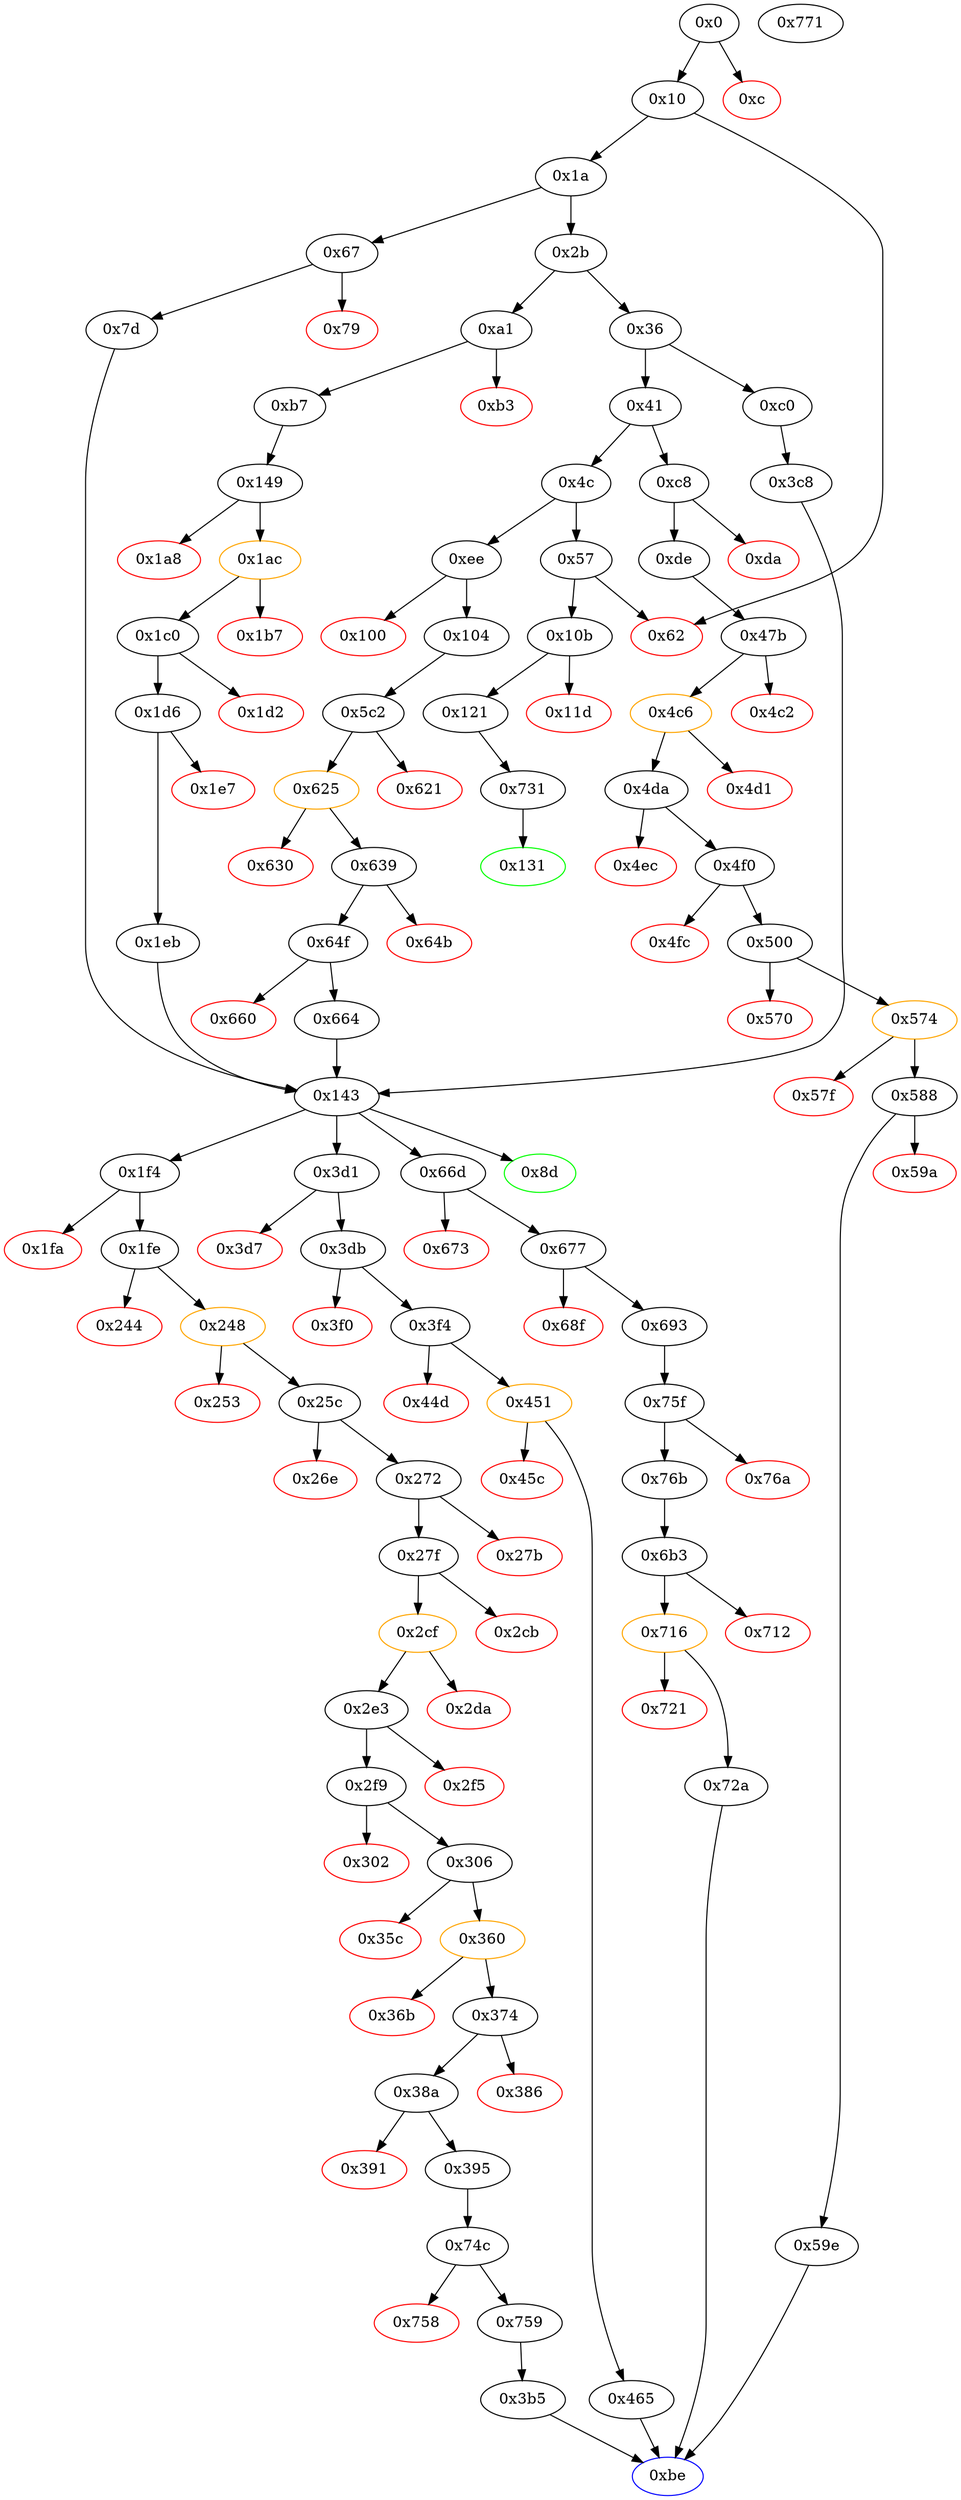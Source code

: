 strict digraph "" {
"0x4c" [fillcolor=white, id="0x4c", style=filled, tooltip="Block 0x4c\n[0x4c:0x56]\n---\nPredecessors: [0x41]\nSuccessors: [0x57, 0xee]\n---\n0x4c DUP1\n0x4d PUSH4 0xcaffbec7\n0x52 EQ\n0x53 PUSH2 0xee\n0x56 JUMPI\n---\n0x4d: V26 = 0xcaffbec7\n0x52: V27 = EQ 0xcaffbec7 V13\n0x53: V28 = 0xee\n0x56: JUMPI 0xee V27\n---\nEntry stack: [V13]\nStack pops: 1\nStack additions: [S0]\nExit stack: [V13]\n\nDef sites:\nV13: {0x1a.0x1f}\n"];
"0xb3" [color=red, fillcolor=white, id="0xb3", style=filled, tooltip="Block 0xb3\n[0xb3:0xb6]\n---\nPredecessors: [0xa1]\nSuccessors: []\n---\n0xb3 PUSH1 0x0\n0xb5 DUP1\n0xb6 REVERT\n---\n0xb3: V66 = 0x0\n0xb6: REVERT 0x0 0x0\n---\nEntry stack: [V13, 0xbe, 0x4, V61]\nStack pops: 0\nStack additions: []\nExit stack: [V13, 0xbe, 0x4, V61]\n\nDef sites:\nV13: {0x1a.0x1f}\n0xbe: {0xa1.0xa2}\n0x4: {0xa1.0xa5}\nV61: {0xa1.0xa9}\n"];
"0x44d" [color=red, fillcolor=white, id="0x44d", style=filled, tooltip="Block 0x44d\n[0x44d:0x450]\n---\nPredecessors: [0x3f4]\nSuccessors: []\n---\n0x44d PUSH1 0x0\n0x44f DUP1\n0x450 REVERT\n---\n0x44d: V412 = 0x0\n0x450: REVERT 0x0 0x0\n---\nEntry stack: [V13, S11, S10, V402, 0xa9059cbb, V405, 0x0, V396, V407, V396, 0x0, V402, V409]\nStack pops: 0\nStack additions: []\nExit stack: [V13, S11, S10, V402, 0xa9059cbb, V405, 0x0, V396, V407, V396, 0x0, V402, V409]\n\nDef sites:\nV13: {0x1a.0x1f}\nS11: {0xa1.0xa2, 0x1a.0x1f, 0xee.0xef}\nS10: {0xc0.0xc1, 0x1a.0x1f, 0x104.0x106, 0xb7.0xb9}\nV402: {0x3f4.0x42d}\n0xa9059cbb: {0x3f4.0x42f}\nV405: {0x3f4.0x439}\n0x0: {0x3f4.0x3f9}\nV396: {0x3f4.0x422}\nV407: {0x3f4.0x440}\nV396: {0x3f4.0x422}\n0x0: {0x3f4.0x3f9}\nV402: {0x3f4.0x42d}\nV409: {0x3f4.0x446}\n"];
"0x693" [fillcolor=white, id="0x693", style=filled, tooltip="Block 0x693\n[0x693:0x6b2]\n---\nPredecessors: [0x677]\nSuccessors: [0x75f]\n---\n0x693 JUMPDEST\n0x694 ORIGIN\n0x695 PUSH1 0x0\n0x697 SWAP1\n0x698 DUP2\n0x699 MSTORE\n0x69a PUSH1 0x20\n0x69c DUP2\n0x69d SWAP1\n0x69e MSTORE\n0x69f PUSH1 0x40\n0x6a1 SWAP1\n0x6a2 SHA3\n0x6a3 SLOAD\n0x6a4 PUSH2 0x6b3\n0x6a7 SWAP1\n0x6a8 DUP3\n0x6a9 PUSH4 0xffffffff\n0x6ae PUSH2 0x75f\n0x6b1 AND\n0x6b2 JUMP\n---\n0x693: JUMPDEST \n0x694: V635 = ORIGIN\n0x695: V636 = 0x0\n0x699: M[0x0] = V635\n0x69a: V637 = 0x20\n0x69e: M[0x20] = 0x0\n0x69f: V638 = 0x40\n0x6a2: V639 = SHA3 0x0 0x40\n0x6a3: V640 = S[V639]\n0x6a4: V641 = 0x6b3\n0x6a9: V642 = 0xffffffff\n0x6ae: V643 = 0x75f\n0x6b1: V644 = AND 0x75f 0xffffffff\n0x6b2: JUMP 0x75f\n---\nEntry stack: [V13, S1, S0]\nStack pops: 1\nStack additions: [S0, 0x6b3, V640, S0]\nExit stack: [V13, S1, S0, 0x6b3, V640, S0]\n\nDef sites:\nV13: {0x1a.0x1f}\nS1: {0xa1.0xa2, 0x1a.0x1f, 0xee.0xef}\nS0: {0xc0.0xc1, 0x1a.0x1f, 0x104.0x106, 0xb7.0xb9}\n"];
"0x76a" [color=red, fillcolor=white, id="0x76a", style=filled, tooltip="Block 0x76a\n[0x76a:0x76a]\n---\nPredecessors: [0x75f]\nSuccessors: []\n---\n0x76a INVALID\n---\n0x76a: INVALID \n---\nEntry stack: [V13, S5, S4, 0x6b3, V640, S1, 0x0]\nStack pops: 0\nStack additions: []\nExit stack: [V13, S5, S4, 0x6b3, V640, S1, 0x0]\n\nDef sites:\nV13: {0x1a.0x1f}\nS5: {0xa1.0xa2, 0x1a.0x1f, 0xee.0xef}\nS4: {0xc0.0xc1, 0x1a.0x1f, 0x104.0x106, 0xb7.0xb9}\n0x6b3: {0x693.0x6a4}\nV640: {0x693.0x6a3}\nS1: {0xc0.0xc1, 0x1a.0x1f, 0x104.0x106, 0xb7.0xb9}\n0x0: {0x75f.0x760}\n"];
"0x100" [color=red, fillcolor=white, id="0x100", style=filled, tooltip="Block 0x100\n[0x100:0x103]\n---\nPredecessors: [0xee]\nSuccessors: []\n---\n0x100 PUSH1 0x0\n0x102 DUP1\n0x103 REVERT\n---\n0x100: V96 = 0x0\n0x103: REVERT 0x0 0x0\n---\nEntry stack: [V13, 0xbe, 0x4, V91]\nStack pops: 0\nStack additions: []\nExit stack: [V13, 0xbe, 0x4, V91]\n\nDef sites:\nV13: {0x1a.0x1f}\n0xbe: {0xee.0xef}\n0x4: {0xee.0xf2}\nV91: {0xee.0xf6}\n"];
"0x5c2" [fillcolor=white, id="0x5c2", style=filled, tooltip="Block 0x5c2\n[0x5c2:0x620]\n---\nPredecessors: [0x104]\nSuccessors: [0x621, 0x625]\n---\n0x5c2 JUMPDEST\n0x5c3 PUSH1 0x2\n0x5c5 SLOAD\n0x5c6 PUSH1 0x40\n0x5c8 DUP1\n0x5c9 MLOAD\n0x5ca PUSH4 0x47f3bf43\n0x5cf PUSH1 0xe1\n0x5d1 SHL\n0x5d2 DUP2\n0x5d3 MSTORE\n0x5d4 PUSH1 0x20\n0x5d6 PUSH1 0x4\n0x5d8 DUP3\n0x5d9 ADD\n0x5da DUP2\n0x5db SWAP1\n0x5dc MSTORE\n0x5dd PUSH1 0xa\n0x5df PUSH1 0x24\n0x5e1 DUP4\n0x5e2 ADD\n0x5e3 MSTORE\n0x5e4 PUSH10 0x6e65737441626f6e7573\n0x5ef PUSH1 0xb0\n0x5f1 SHL\n0x5f2 PUSH1 0x44\n0x5f4 DUP4\n0x5f5 ADD\n0x5f6 MSTORE\n0x5f7 SWAP2\n0x5f8 MLOAD\n0x5f9 CALLER\n0x5fa SWAP4\n0x5fb PUSH1 0x1\n0x5fd PUSH1 0x1\n0x5ff PUSH1 0xa0\n0x601 SHL\n0x602 SUB\n0x603 AND\n0x604 SWAP3\n0x605 PUSH4 0x8fe77e86\n0x60a SWAP3\n0x60b PUSH1 0x64\n0x60d DUP1\n0x60e DUP3\n0x60f ADD\n0x610 SWAP4\n0x611 SWAP2\n0x612 DUP3\n0x613 SWAP1\n0x614 SUB\n0x615 ADD\n0x616 DUP2\n0x617 DUP7\n0x618 DUP1\n0x619 EXTCODESIZE\n0x61a ISZERO\n0x61b DUP1\n0x61c ISZERO\n0x61d PUSH2 0x625\n0x620 JUMPI\n---\n0x5c2: JUMPDEST \n0x5c3: V556 = 0x2\n0x5c5: V557 = S[0x2]\n0x5c6: V558 = 0x40\n0x5c9: V559 = M[0x40]\n0x5ca: V560 = 0x47f3bf43\n0x5cf: V561 = 0xe1\n0x5d1: V562 = SHL 0xe1 0x47f3bf43\n0x5d3: M[V559] = 0x8fe77e8600000000000000000000000000000000000000000000000000000000\n0x5d4: V563 = 0x20\n0x5d6: V564 = 0x4\n0x5d9: V565 = ADD V559 0x4\n0x5dc: M[V565] = 0x20\n0x5dd: V566 = 0xa\n0x5df: V567 = 0x24\n0x5e2: V568 = ADD V559 0x24\n0x5e3: M[V568] = 0xa\n0x5e4: V569 = 0x6e65737441626f6e7573\n0x5ef: V570 = 0xb0\n0x5f1: V571 = SHL 0xb0 0x6e65737441626f6e7573\n0x5f2: V572 = 0x44\n0x5f5: V573 = ADD V559 0x44\n0x5f6: M[V573] = 0x6e65737441626f6e757300000000000000000000000000000000000000000000\n0x5f8: V574 = M[0x40]\n0x5f9: V575 = CALLER\n0x5fb: V576 = 0x1\n0x5fd: V577 = 0x1\n0x5ff: V578 = 0xa0\n0x601: V579 = SHL 0xa0 0x1\n0x602: V580 = SUB 0x10000000000000000000000000000000000000000 0x1\n0x603: V581 = AND 0xffffffffffffffffffffffffffffffffffffffff V557\n0x605: V582 = 0x8fe77e86\n0x60b: V583 = 0x64\n0x60f: V584 = ADD V559 0x64\n0x614: V585 = SUB V559 V574\n0x615: V586 = ADD V585 0x64\n0x619: V587 = EXTCODESIZE V581\n0x61a: V588 = ISZERO V587\n0x61c: V589 = ISZERO V588\n0x61d: V590 = 0x625\n0x620: JUMPI 0x625 V589\n---\nEntry stack: [V13, 0xbe, V97]\nStack pops: 0\nStack additions: [V575, V581, 0x8fe77e86, V584, 0x20, V574, V586, V574, V581, V588]\nExit stack: [V13, 0xbe, V97, V575, V581, 0x8fe77e86, V584, 0x20, V574, V586, V574, V581, V588]\n\nDef sites:\nV13: {0x1a.0x1f}\n0xbe: {0xee.0xef}\nV97: {0x104.0x106}\n"];
"0x253" [color=red, fillcolor=white, id="0x253", style=filled, tooltip="Block 0x253\n[0x253:0x25b]\n---\nPredecessors: [0x248]\nSuccessors: []\n---\n0x253 RETURNDATASIZE\n0x254 PUSH1 0x0\n0x256 DUP1\n0x257 RETURNDATACOPY\n0x258 RETURNDATASIZE\n0x259 PUSH1 0x0\n0x25b REVERT\n---\n0x253: V227 = RETURNDATASIZE\n0x254: V228 = 0x0\n0x257: RETURNDATACOPY 0x0 0x0 V227\n0x258: V229 = RETURNDATASIZE\n0x259: V230 = 0x0\n0x25b: REVERT 0x0 V229\n---\nEntry stack: [V13, S6, S5, S4, V210, 0x70a08231, V213, V224]\nStack pops: 0\nStack additions: []\nExit stack: [V13, S6, S5, S4, V210, 0x70a08231, V213, V224]\n\nDef sites:\nV13: {0x1a.0x1f}\nS6: {0xa1.0xa2, 0x1a.0x1f, 0xee.0xef}\nS5: {0xc0.0xc1, 0x1a.0x1f, 0x104.0x106, 0xb7.0xb9}\nS4: {0xc0.0xc1, 0x1a.0x1f, 0x104.0x106, 0xb7.0xb9}\nV210: {0x1fe.0x222}\n0x70a08231: {0x1fe.0x224}\nV213: {0x1fe.0x22e}\nV224: {0x248.0x24c}\n"];
"0x41" [fillcolor=white, id="0x41", style=filled, tooltip="Block 0x41\n[0x41:0x4b]\n---\nPredecessors: [0x36]\nSuccessors: [0x4c, 0xc8]\n---\n0x41 DUP1\n0x42 PUSH4 0xa781e7f8\n0x47 EQ\n0x48 PUSH2 0xc8\n0x4b JUMPI\n---\n0x42: V23 = 0xa781e7f8\n0x47: V24 = EQ 0xa781e7f8 V13\n0x48: V25 = 0xc8\n0x4b: JUMPI 0xc8 V24\n---\nEntry stack: [V13]\nStack pops: 1\nStack additions: [S0]\nExit stack: [V13]\n\nDef sites:\nV13: {0x1a.0x1f}\n"];
"0x35c" [color=red, fillcolor=white, id="0x35c", style=filled, tooltip="Block 0x35c\n[0x35c:0x35f]\n---\nPredecessors: [0x306]\nSuccessors: []\n---\n0x35c PUSH1 0x0\n0x35e DUP1\n0x35f REVERT\n---\n0x35c: V330 = 0x0\n0x35f: REVERT 0x0 0x0\n---\nEntry stack: [V13, S11, S10, V318, 0x23b872dd, V321, 0x20, V312, V324, V312, 0x0, V318, V327]\nStack pops: 0\nStack additions: []\nExit stack: [V13, S11, S10, V318, 0x23b872dd, V321, 0x20, V312, V324, V312, 0x0, V318, V327]\n\nDef sites:\nV13: {0x1a.0x1f}\nS11: {0xa1.0xa2, 0x1a.0x1f, 0xee.0xef}\nS10: {0xc0.0xc1, 0x1a.0x1f, 0x104.0x106, 0xb7.0xb9}\nV318: {0x306.0x337}\n0x23b872dd: {0x306.0x339}\nV321: {0x306.0x343}\n0x20: {0x306.0x345}\nV312: {0x306.0x32c}\nV324: {0x306.0x34e}\nV312: {0x306.0x32c}\n0x0: {0x306.0x350}\nV318: {0x306.0x337}\nV327: {0x306.0x355}\n"];
"0x47b" [fillcolor=white, id="0x47b", style=filled, tooltip="Block 0x47b\n[0x47b:0x4c1]\n---\nPredecessors: [0xde]\nSuccessors: [0x4c2, 0x4c6]\n---\n0x47b JUMPDEST\n0x47c PUSH1 0x2\n0x47e SLOAD\n0x47f PUSH1 0x40\n0x481 DUP1\n0x482 MLOAD\n0x483 PUSH4 0xa3bf06f1\n0x488 PUSH1 0xe0\n0x48a SHL\n0x48b DUP2\n0x48c MSTORE\n0x48d CALLER\n0x48e PUSH1 0x4\n0x490 DUP3\n0x491 ADD\n0x492 MSTORE\n0x493 SWAP1\n0x494 MLOAD\n0x495 PUSH1 0x1\n0x497 PUSH1 0x1\n0x499 PUSH1 0xa0\n0x49b SHL\n0x49c SUB\n0x49d SWAP1\n0x49e SWAP3\n0x49f AND\n0x4a0 SWAP2\n0x4a1 PUSH4 0xa3bf06f1\n0x4a6 SWAP2\n0x4a7 PUSH1 0x24\n0x4a9 DUP1\n0x4aa DUP3\n0x4ab ADD\n0x4ac SWAP3\n0x4ad PUSH1 0x20\n0x4af SWAP3\n0x4b0 SWAP1\n0x4b1 SWAP2\n0x4b2 SWAP1\n0x4b3 DUP3\n0x4b4 SWAP1\n0x4b5 SUB\n0x4b6 ADD\n0x4b7 DUP2\n0x4b8 DUP7\n0x4b9 DUP1\n0x4ba EXTCODESIZE\n0x4bb ISZERO\n0x4bc DUP1\n0x4bd ISZERO\n0x4be PUSH2 0x4c6\n0x4c1 JUMPI\n---\n0x47b: JUMPDEST \n0x47c: V427 = 0x2\n0x47e: V428 = S[0x2]\n0x47f: V429 = 0x40\n0x482: V430 = M[0x40]\n0x483: V431 = 0xa3bf06f1\n0x488: V432 = 0xe0\n0x48a: V433 = SHL 0xe0 0xa3bf06f1\n0x48c: M[V430] = 0xa3bf06f100000000000000000000000000000000000000000000000000000000\n0x48d: V434 = CALLER\n0x48e: V435 = 0x4\n0x491: V436 = ADD V430 0x4\n0x492: M[V436] = V434\n0x494: V437 = M[0x40]\n0x495: V438 = 0x1\n0x497: V439 = 0x1\n0x499: V440 = 0xa0\n0x49b: V441 = SHL 0xa0 0x1\n0x49c: V442 = SUB 0x10000000000000000000000000000000000000000 0x1\n0x49f: V443 = AND V428 0xffffffffffffffffffffffffffffffffffffffff\n0x4a1: V444 = 0xa3bf06f1\n0x4a7: V445 = 0x24\n0x4ab: V446 = ADD V430 0x24\n0x4ad: V447 = 0x20\n0x4b5: V448 = SUB V430 V437\n0x4b6: V449 = ADD V448 0x24\n0x4ba: V450 = EXTCODESIZE V443\n0x4bb: V451 = ISZERO V450\n0x4bd: V452 = ISZERO V451\n0x4be: V453 = 0x4c6\n0x4c1: JUMPI 0x4c6 V452\n---\nEntry stack: [V13, 0xbe, V86]\nStack pops: 0\nStack additions: [V443, 0xa3bf06f1, V446, 0x20, V437, V449, V437, V443, V451]\nExit stack: [V13, 0xbe, V86, V443, 0xa3bf06f1, V446, 0x20, V437, V449, V437, V443, V451]\n\nDef sites:\nV13: {0x1a.0x1f}\n0xbe: {0xc8.0xc9}\nV86: {0xde.0xe9}\n"];
"0x2f9" [fillcolor=white, id="0x2f9", style=filled, tooltip="Block 0x2f9\n[0x2f9:0x301]\n---\nPredecessors: [0x2e3]\nSuccessors: [0x302, 0x306]\n---\n0x2f9 JUMPDEST\n0x2fa POP\n0x2fb MLOAD\n0x2fc LT\n0x2fd ISZERO\n0x2fe PUSH2 0x306\n0x301 JUMPI\n---\n0x2f9: JUMPDEST \n0x2fb: V292 = M[V285]\n0x2fc: V293 = LT V292 S2\n0x2fd: V294 = ISZERO V293\n0x2fe: V295 = 0x306\n0x301: JUMPI 0x306 V294\n---\nEntry stack: [V13, S4, S3, S2, V285, V286]\nStack pops: 3\nStack additions: []\nExit stack: [V13, S4, S3]\n\nDef sites:\nV13: {0x1a.0x1f}\nS4: {0xa1.0xa2, 0x1a.0x1f, 0xee.0xef}\nS3: {0xc0.0xc1, 0x1a.0x1f, 0x104.0x106, 0xb7.0xb9}\nS2: {0xc0.0xc1, 0x1a.0x1f, 0x104.0x106, 0xb7.0xb9}\nV285: {0x2e3.0x2ea}\nV286: {0x2e3.0x2eb}\n"];
"0x731" [fillcolor=white, id="0x731", style=filled, tooltip="Block 0x731\n[0x731:0x74b]\n---\nPredecessors: [0x121]\nSuccessors: [0x131]\n---\n0x731 JUMPDEST\n0x732 PUSH1 0x1\n0x734 PUSH1 0x1\n0x736 PUSH1 0xa0\n0x738 SHL\n0x739 SUB\n0x73a AND\n0x73b PUSH1 0x0\n0x73d SWAP1\n0x73e DUP2\n0x73f MSTORE\n0x740 PUSH1 0x20\n0x742 DUP2\n0x743 SWAP1\n0x744 MSTORE\n0x745 PUSH1 0x40\n0x747 SWAP1\n0x748 SHA3\n0x749 SLOAD\n0x74a SWAP1\n0x74b JUMP\n---\n0x731: JUMPDEST \n0x732: V686 = 0x1\n0x734: V687 = 0x1\n0x736: V688 = 0xa0\n0x738: V689 = SHL 0xa0 0x1\n0x739: V690 = SUB 0x10000000000000000000000000000000000000000 0x1\n0x73a: V691 = AND 0xffffffffffffffffffffffffffffffffffffffff V114\n0x73b: V692 = 0x0\n0x73f: M[0x0] = V691\n0x740: V693 = 0x20\n0x744: M[0x20] = 0x0\n0x745: V694 = 0x40\n0x748: V695 = SHA3 0x0 0x40\n0x749: V696 = S[V695]\n0x74b: JUMP 0x131\n---\nEntry stack: [V13, 0x131, V114]\nStack pops: 2\nStack additions: [V696]\nExit stack: [V13, V696]\n\nDef sites:\nV13: {0x1a.0x1f}\n0x131: {0x10b.0x10c}\nV114: {0x121.0x12c}\n"];
"0x59e" [fillcolor=white, id="0x59e", style=filled, tooltip="Block 0x59e\n[0x59e:0x5c1]\n---\nPredecessors: [0x588]\nSuccessors: [0xbe]\n---\n0x59e JUMPDEST\n0x59f POP\n0x5a0 MLOAD\n0x5a1 PUSH1 0x1\n0x5a3 DUP1\n0x5a4 SLOAD\n0x5a5 PUSH1 0x1\n0x5a7 PUSH1 0x1\n0x5a9 PUSH1 0xa0\n0x5ab SHL\n0x5ac SUB\n0x5ad NOT\n0x5ae AND\n0x5af PUSH1 0x1\n0x5b1 PUSH1 0x1\n0x5b3 PUSH1 0xa0\n0x5b5 SHL\n0x5b6 SUB\n0x5b7 SWAP1\n0x5b8 SWAP3\n0x5b9 AND\n0x5ba SWAP2\n0x5bb SWAP1\n0x5bc SWAP2\n0x5bd OR\n0x5be SWAP1\n0x5bf SSTORE\n0x5c0 POP\n0x5c1 JUMP\n---\n0x59e: JUMPDEST \n0x5a0: V539 = M[V532]\n0x5a1: V540 = 0x1\n0x5a4: V541 = S[0x1]\n0x5a5: V542 = 0x1\n0x5a7: V543 = 0x1\n0x5a9: V544 = 0xa0\n0x5ab: V545 = SHL 0xa0 0x1\n0x5ac: V546 = SUB 0x10000000000000000000000000000000000000000 0x1\n0x5ad: V547 = NOT 0xffffffffffffffffffffffffffffffffffffffff\n0x5ae: V548 = AND 0xffffffffffffffffffffffff0000000000000000000000000000000000000000 V541\n0x5af: V549 = 0x1\n0x5b1: V550 = 0x1\n0x5b3: V551 = 0xa0\n0x5b5: V552 = SHL 0xa0 0x1\n0x5b6: V553 = SUB 0x10000000000000000000000000000000000000000 0x1\n0x5b9: V554 = AND V539 0xffffffffffffffffffffffffffffffffffffffff\n0x5bd: V555 = OR V554 V548\n0x5bf: S[0x1] = V555\n0x5c1: JUMP 0xbe\n---\nEntry stack: [V13, 0xbe, V86, V532, V533]\nStack pops: 4\nStack additions: []\nExit stack: [V13]\n\nDef sites:\nV13: {0x1a.0x1f}\n0xbe: {0xc8.0xc9}\nV86: {0xde.0xe9}\nV532: {0x588.0x58f}\nV533: {0x588.0x590}\n"];
"0x143" [fillcolor=white, id="0x143", style=filled, tooltip="Block 0x143\n[0x143:0x148]\n---\nPredecessors: [0x7d, 0x1eb, 0x3c8, 0x664]\nSuccessors: [0x8d, 0x1f4, 0x3d1, 0x66d]\n---\n0x143 JUMPDEST\n0x144 EXTCODESIZE\n0x145 ISZERO\n0x146 ISZERO\n0x147 SWAP1\n0x148 JUMP\n---\n0x143: JUMPDEST \n0x144: V122 = EXTCODESIZE S0\n0x145: V123 = ISZERO V122\n0x146: V124 = ISZERO V123\n0x148: JUMP {0x8d, 0x1f4, 0x3d1, 0x66d}\n---\nEntry stack: [V13, S3, S2, {0x8d, 0x1f4, 0x3d1, 0x66d}, S0]\nStack pops: 2\nStack additions: [V124]\nExit stack: [V13, S3, S2, V124]\n\nDef sites:\nV13: {0x1a.0x1f}\nS3: {0xa1.0xa2, 0x1a.0x1f, 0xee.0xef}\nS2: {0xc0.0xc1, 0x1a.0x1f, 0x104.0x106, 0xb7.0xb9}\n{0x8d, 0x1f4, 0x3d1, 0x66d}: {0x3c8.0x3c9, 0x1eb.0x1ec, 0x664.0x665, 0x67.0x68}\nS0: {0x3c8.0x3cc, 0x1eb.0x1ef, 0x7d.0x88, 0x664.0x668}\n"];
"0x75f" [fillcolor=white, id="0x75f", style=filled, tooltip="Block 0x75f\n[0x75f:0x769]\n---\nPredecessors: [0x693]\nSuccessors: [0x76a, 0x76b]\n---\n0x75f JUMPDEST\n0x760 PUSH1 0x0\n0x762 DUP3\n0x763 DUP3\n0x764 GT\n0x765 ISZERO\n0x766 PUSH2 0x76b\n0x769 JUMPI\n---\n0x75f: JUMPDEST \n0x760: V701 = 0x0\n0x764: V702 = GT S0 V640\n0x765: V703 = ISZERO V702\n0x766: V704 = 0x76b\n0x769: JUMPI 0x76b V703\n---\nEntry stack: [V13, S4, S3, 0x6b3, V640, S0]\nStack pops: 2\nStack additions: [S1, S0, 0x0]\nExit stack: [V13, S4, S3, 0x6b3, V640, S0, 0x0]\n\nDef sites:\nV13: {0x1a.0x1f}\nS4: {0xa1.0xa2, 0x1a.0x1f, 0xee.0xef}\nS3: {0xc0.0xc1, 0x1a.0x1f, 0x104.0x106, 0xb7.0xb9}\n0x6b3: {0x693.0x6a4}\nV640: {0x693.0x6a3}\nS0: {0xc0.0xc1, 0x1a.0x1f, 0x104.0x106, 0xb7.0xb9}\n"];
"0x712" [color=red, fillcolor=white, id="0x712", style=filled, tooltip="Block 0x712\n[0x712:0x715]\n---\nPredecessors: [0x6b3]\nSuccessors: []\n---\n0x712 PUSH1 0x0\n0x714 DUP1\n0x715 REVERT\n---\n0x712: V676 = 0x0\n0x715: REVERT 0x0 0x0\n---\nEntry stack: [V13, S11, S10, V666, 0xa9059cbb, V669, 0x0, V660, V671, V660, 0x0, V666, V673]\nStack pops: 0\nStack additions: []\nExit stack: [V13, S11, S10, V666, 0xa9059cbb, V669, 0x0, V660, V671, V660, 0x0, V666, V673]\n\nDef sites:\nV13: {0x1a.0x1f}\nS11: {0xa1.0xa2, 0x1a.0x1f, 0xee.0xef}\nS10: {0xc0.0xc1, 0x1a.0x1f, 0x104.0x106, 0xb7.0xb9}\nV666: {0x6b3.0x6f2}\n0xa9059cbb: {0x6b3.0x6f4}\nV669: {0x6b3.0x6fe}\n0x0: {0x6b3.0x6b5}\nV660: {0x6b3.0x6e7}\nV671: {0x6b3.0x705}\nV660: {0x6b3.0x6e7}\n0x0: {0x6b3.0x6b5}\nV666: {0x6b3.0x6f2}\nV673: {0x6b3.0x70b}\n"];
"0x574" [color=orange, fillcolor=white, id="0x574", style=filled, tooltip="Block 0x574\n[0x574:0x57e]\n---\nPredecessors: [0x500]\nSuccessors: [0x57f, 0x588]\n---\n0x574 JUMPDEST\n0x575 POP\n0x576 GAS\n0x577 STATICCALL\n0x578 ISZERO\n0x579 DUP1\n0x57a ISZERO\n0x57b PUSH2 0x588\n0x57e JUMPI\n---\n0x574: JUMPDEST \n0x576: V522 = GAS\n0x577: V523 = STATICCALL V522 V511 V510 V516 V510 0x20\n0x578: V524 = ISZERO V523\n0x57a: V525 = ISZERO V524\n0x57b: V526 = 0x588\n0x57e: JUMPI 0x588 V525\n---\nEntry stack: [V13, 0xbe, V86, V511, 0x8fe77e86, V514, 0x20, V510, V516, V510, V511, V518]\nStack pops: 6\nStack additions: [V524]\nExit stack: [V13, 0xbe, V86, V511, 0x8fe77e86, V514, V524]\n\nDef sites:\nV13: {0x1a.0x1f}\n0xbe: {0xc8.0xc9}\nV86: {0xde.0xe9}\nV511: {0x500.0x551}\n0x8fe77e86: {0x500.0x553}\nV514: {0x500.0x55d}\n0x20: {0x500.0x530}\nV510: {0x500.0x54d}\nV516: {0x500.0x564}\nV510: {0x500.0x54d}\nV511: {0x500.0x551}\nV518: {0x500.0x569}\n"];
"0x64f" [fillcolor=white, id="0x64f", style=filled, tooltip="Block 0x64f\n[0x64f:0x65f]\n---\nPredecessors: [0x639]\nSuccessors: [0x660, 0x664]\n---\n0x64f JUMPDEST\n0x650 POP\n0x651 MLOAD\n0x652 PUSH1 0x1\n0x654 PUSH1 0x1\n0x656 PUSH1 0xa0\n0x658 SHL\n0x659 SUB\n0x65a AND\n0x65b EQ\n0x65c PUSH2 0x664\n0x65f JUMPI\n---\n0x64f: JUMPDEST \n0x651: V609 = M[V602]\n0x652: V610 = 0x1\n0x654: V611 = 0x1\n0x656: V612 = 0xa0\n0x658: V613 = SHL 0xa0 0x1\n0x659: V614 = SUB 0x10000000000000000000000000000000000000000 0x1\n0x65a: V615 = AND 0xffffffffffffffffffffffffffffffffffffffff V609\n0x65b: V616 = EQ V615 V575\n0x65c: V617 = 0x664\n0x65f: JUMPI 0x664 V616\n---\nEntry stack: [V13, 0xbe, V97, V575, V602, V603]\nStack pops: 3\nStack additions: []\nExit stack: [V13, 0xbe, V97]\n\nDef sites:\nV13: {0x1a.0x1f}\n0xbe: {0xee.0xef}\nV97: {0x104.0x106}\nV575: {0x5c2.0x5f9}\nV602: {0x639.0x640}\nV603: {0x639.0x641}\n"];
"0x1ac" [color=orange, fillcolor=white, id="0x1ac", style=filled, tooltip="Block 0x1ac\n[0x1ac:0x1b6]\n---\nPredecessors: [0x149]\nSuccessors: [0x1b7, 0x1c0]\n---\n0x1ac JUMPDEST\n0x1ad POP\n0x1ae GAS\n0x1af STATICCALL\n0x1b0 ISZERO\n0x1b1 DUP1\n0x1b2 ISZERO\n0x1b3 PUSH2 0x1c0\n0x1b6 JUMPI\n---\n0x1ac: JUMPDEST \n0x1ae: V161 = GAS\n0x1af: V162 = STATICCALL V161 V150 V143 V155 V143 0x20\n0x1b0: V163 = ISZERO V162\n0x1b2: V164 = ISZERO V163\n0x1b3: V165 = 0x1c0\n0x1b6: JUMPI 0x1c0 V164\n---\nEntry stack: [V13, 0xbe, V67, V144, V150, 0x8fe77e86, V153, 0x20, V143, V155, V143, V150, V157]\nStack pops: 6\nStack additions: [V163]\nExit stack: [V13, 0xbe, V67, V144, V150, 0x8fe77e86, V153, V163]\n\nDef sites:\nV13: {0x1a.0x1f}\n0xbe: {0xa1.0xa2}\nV67: {0xb7.0xb9}\nV144: {0x149.0x180}\nV150: {0x149.0x18a}\n0x8fe77e86: {0x149.0x18c}\nV153: {0x149.0x196}\n0x20: {0x149.0x15b}\nV143: {0x149.0x17f}\nV155: {0x149.0x19c}\nV143: {0x149.0x17f}\nV150: {0x149.0x18a}\nV157: {0x149.0x1a1}\n"];
"0x771" [fillcolor=white, id="0x771", style=filled, tooltip="Block 0x771\n[0x771:0x7a5]\n---\nPredecessors: []\nSuccessors: []\n---\n0x771 INVALID\n0x772 LOG2\n0x773 PUSH6 0x627a7a723058\n0x77a SHA3\n0x77b MISSING 0x47\n0x77c MISSING 0xed\n0x77d MISSING 0xd3\n0x77e MISSING 0x2e\n0x77f SWAP11\n0x780 MISSING 0xa9\n0x781 SUB\n0x782 MULMOD\n0x783 MISSING 0xeb\n0x784 PUSH14 0x2351719fc142a39a4db207092efa\n0x793 PUSH11 0xbedee9136ab13a64736f6c\n0x79f PUSH4 0x43000509\n0x7a4 STOP\n0x7a5 ORIGIN\n---\n0x771: INVALID \n0x772: LOG S0 S1 S2 S3\n0x773: V706 = 0x627a7a723058\n0x77a: V707 = SHA3 0x627a7a723058 S4\n0x77b: MISSING 0x47\n0x77c: MISSING 0xed\n0x77d: MISSING 0xd3\n0x77e: MISSING 0x2e\n0x780: MISSING 0xa9\n0x781: V708 = SUB S0 S1\n0x782: V709 = MULMOD V708 S2 S3\n0x783: MISSING 0xeb\n0x784: V710 = 0x2351719fc142a39a4db207092efa\n0x793: V711 = 0xbedee9136ab13a64736f6c\n0x79f: V712 = 0x43000509\n0x7a4: STOP \n0x7a5: V713 = ORIGIN\n---\nEntry stack: []\nStack pops: 0\nStack additions: [V707, S11, S1, S2, S3, S4, S5, S6, S7, S8, S9, S10, S0, V709, 0x43000509, 0xbedee9136ab13a64736f6c, 0x2351719fc142a39a4db207092efa, V713]\nExit stack: []\n\nDef sites:\n"];
"0x3f4" [fillcolor=white, id="0x3f4", style=filled, tooltip="Block 0x3f4\n[0x3f4:0x44c]\n---\nPredecessors: [0x3db]\nSuccessors: [0x44d, 0x451]\n---\n0x3f4 JUMPDEST\n0x3f5 PUSH1 0x1\n0x3f7 SLOAD\n0x3f8 CALLER\n0x3f9 PUSH1 0x0\n0x3fb DUP2\n0x3fc DUP2\n0x3fd MSTORE\n0x3fe PUSH1 0x20\n0x400 DUP2\n0x401 SWAP1\n0x402 MSTORE\n0x403 PUSH1 0x40\n0x405 DUP1\n0x406 DUP3\n0x407 SHA3\n0x408 SLOAD\n0x409 DUP2\n0x40a MLOAD\n0x40b PUSH4 0xa9059cbb\n0x410 PUSH1 0xe0\n0x412 SHL\n0x413 DUP2\n0x414 MSTORE\n0x415 PUSH1 0x4\n0x417 DUP2\n0x418 ADD\n0x419 SWAP5\n0x41a SWAP1\n0x41b SWAP5\n0x41c MSTORE\n0x41d PUSH1 0x24\n0x41f DUP5\n0x420 ADD\n0x421 MSTORE\n0x422 MLOAD\n0x423 PUSH1 0x1\n0x425 PUSH1 0x1\n0x427 PUSH1 0xa0\n0x429 SHL\n0x42a SUB\n0x42b SWAP1\n0x42c SWAP4\n0x42d AND\n0x42e SWAP3\n0x42f PUSH4 0xa9059cbb\n0x434 SWAP3\n0x435 PUSH1 0x44\n0x437 DUP1\n0x438 DUP3\n0x439 ADD\n0x43a SWAP4\n0x43b SWAP3\n0x43c SWAP2\n0x43d DUP3\n0x43e SWAP1\n0x43f SUB\n0x440 ADD\n0x441 DUP2\n0x442 DUP4\n0x443 DUP8\n0x444 DUP1\n0x445 EXTCODESIZE\n0x446 ISZERO\n0x447 DUP1\n0x448 ISZERO\n0x449 PUSH2 0x451\n0x44c JUMPI\n---\n0x3f4: JUMPDEST \n0x3f5: V380 = 0x1\n0x3f7: V381 = S[0x1]\n0x3f8: V382 = CALLER\n0x3f9: V383 = 0x0\n0x3fd: M[0x0] = V382\n0x3fe: V384 = 0x20\n0x402: M[0x20] = 0x0\n0x403: V385 = 0x40\n0x407: V386 = SHA3 0x0 0x40\n0x408: V387 = S[V386]\n0x40a: V388 = M[0x40]\n0x40b: V389 = 0xa9059cbb\n0x410: V390 = 0xe0\n0x412: V391 = SHL 0xe0 0xa9059cbb\n0x414: M[V388] = 0xa9059cbb00000000000000000000000000000000000000000000000000000000\n0x415: V392 = 0x4\n0x418: V393 = ADD V388 0x4\n0x41c: M[V393] = V382\n0x41d: V394 = 0x24\n0x420: V395 = ADD V388 0x24\n0x421: M[V395] = V387\n0x422: V396 = M[0x40]\n0x423: V397 = 0x1\n0x425: V398 = 0x1\n0x427: V399 = 0xa0\n0x429: V400 = SHL 0xa0 0x1\n0x42a: V401 = SUB 0x10000000000000000000000000000000000000000 0x1\n0x42d: V402 = AND V381 0xffffffffffffffffffffffffffffffffffffffff\n0x42f: V403 = 0xa9059cbb\n0x435: V404 = 0x44\n0x439: V405 = ADD V388 0x44\n0x43f: V406 = SUB V388 V396\n0x440: V407 = ADD V406 0x44\n0x445: V408 = EXTCODESIZE V402\n0x446: V409 = ISZERO V408\n0x448: V410 = ISZERO V409\n0x449: V411 = 0x451\n0x44c: JUMPI 0x451 V410\n---\nEntry stack: [V13, S1, S0]\nStack pops: 0\nStack additions: [V402, 0xa9059cbb, V405, 0x0, V396, V407, V396, 0x0, V402, V409]\nExit stack: [V13, S1, S0, V402, 0xa9059cbb, V405, 0x0, V396, V407, V396, 0x0, V402, V409]\n\nDef sites:\nV13: {0x1a.0x1f}\nS1: {0xa1.0xa2, 0x1a.0x1f, 0xee.0xef}\nS0: {0xc0.0xc1, 0x1a.0x1f, 0x104.0x106, 0xb7.0xb9}\n"];
"0x11d" [color=red, fillcolor=white, id="0x11d", style=filled, tooltip="Block 0x11d\n[0x11d:0x120]\n---\nPredecessors: [0x10b]\nSuccessors: []\n---\n0x11d PUSH1 0x0\n0x11f DUP1\n0x120 REVERT\n---\n0x11d: V107 = 0x0\n0x120: REVERT 0x0 0x0\n---\nEntry stack: [V13, 0x131, 0x4, V102]\nStack pops: 0\nStack additions: []\nExit stack: [V13, 0x131, 0x4, V102]\n\nDef sites:\nV13: {0x1a.0x1f}\n0x131: {0x10b.0x10c}\n0x4: {0x10b.0x10f}\nV102: {0x10b.0x113}\n"];
"0x2da" [color=red, fillcolor=white, id="0x2da", style=filled, tooltip="Block 0x2da\n[0x2da:0x2e2]\n---\nPredecessors: [0x2cf]\nSuccessors: []\n---\n0x2da RETURNDATASIZE\n0x2db PUSH1 0x0\n0x2dd DUP1\n0x2de RETURNDATACOPY\n0x2df RETURNDATASIZE\n0x2e0 PUSH1 0x0\n0x2e2 REVERT\n---\n0x2da: V280 = RETURNDATASIZE\n0x2db: V281 = 0x0\n0x2de: RETURNDATACOPY 0x0 0x0 V280\n0x2df: V282 = RETURNDATASIZE\n0x2e0: V283 = 0x0\n0x2e2: REVERT 0x0 V282\n---\nEntry stack: [V13, S6, S5, S4, V263, 0xdd62ed3e, V266, V277]\nStack pops: 0\nStack additions: []\nExit stack: [V13, S6, S5, S4, V263, 0xdd62ed3e, V266, V277]\n\nDef sites:\nV13: {0x1a.0x1f}\nS6: {0xa1.0xa2, 0x1a.0x1f, 0xee.0xef}\nS5: {0xc0.0xc1, 0x1a.0x1f, 0x104.0x106, 0xb7.0xb9}\nS4: {0xc0.0xc1, 0x1a.0x1f, 0x104.0x106, 0xb7.0xb9}\nV263: {0x27f.0x2a9}\n0xdd62ed3e: {0x27f.0x2ab}\nV266: {0x27f.0x2b5}\nV277: {0x2cf.0x2d3}\n"];
"0x716" [color=orange, fillcolor=white, id="0x716", style=filled, tooltip="Block 0x716\n[0x716:0x720]\n---\nPredecessors: [0x6b3]\nSuccessors: [0x721, 0x72a]\n---\n0x716 JUMPDEST\n0x717 POP\n0x718 GAS\n0x719 CALL\n0x71a ISZERO\n0x71b DUP1\n0x71c ISZERO\n0x71d PUSH2 0x72a\n0x720 JUMPI\n---\n0x716: JUMPDEST \n0x718: V677 = GAS\n0x719: V678 = CALL V677 V666 0x0 V660 V671 V660 0x0\n0x71a: V679 = ISZERO V678\n0x71c: V680 = ISZERO V679\n0x71d: V681 = 0x72a\n0x720: JUMPI 0x72a V680\n---\nEntry stack: [V13, S11, S10, V666, 0xa9059cbb, V669, 0x0, V660, V671, V660, 0x0, V666, V673]\nStack pops: 7\nStack additions: [V679]\nExit stack: [V13, S11, S10, V666, 0xa9059cbb, V669, V679]\n\nDef sites:\nV13: {0x1a.0x1f}\nS11: {0xa1.0xa2, 0x1a.0x1f, 0xee.0xef}\nS10: {0xc0.0xc1, 0x1a.0x1f, 0x104.0x106, 0xb7.0xb9}\nV666: {0x6b3.0x6f2}\n0xa9059cbb: {0x6b3.0x6f4}\nV669: {0x6b3.0x6fe}\n0x0: {0x6b3.0x6b5}\nV660: {0x6b3.0x6e7}\nV671: {0x6b3.0x705}\nV660: {0x6b3.0x6e7}\n0x0: {0x6b3.0x6b5}\nV666: {0x6b3.0x6f2}\nV673: {0x6b3.0x70b}\n"];
"0x3db" [fillcolor=white, id="0x3db", style=filled, tooltip="Block 0x3db\n[0x3db:0x3ef]\n---\nPredecessors: [0x3d1]\nSuccessors: [0x3f0, 0x3f4]\n---\n0x3db JUMPDEST\n0x3dc CALLER\n0x3dd PUSH1 0x0\n0x3df SWAP1\n0x3e0 DUP2\n0x3e1 MSTORE\n0x3e2 PUSH1 0x20\n0x3e4 DUP2\n0x3e5 SWAP1\n0x3e6 MSTORE\n0x3e7 PUSH1 0x40\n0x3e9 SWAP1\n0x3ea SHA3\n0x3eb SLOAD\n0x3ec PUSH2 0x3f4\n0x3ef JUMPI\n---\n0x3db: JUMPDEST \n0x3dc: V372 = CALLER\n0x3dd: V373 = 0x0\n0x3e1: M[0x0] = V372\n0x3e2: V374 = 0x20\n0x3e6: M[0x20] = 0x0\n0x3e7: V375 = 0x40\n0x3ea: V376 = SHA3 0x0 0x40\n0x3eb: V377 = S[V376]\n0x3ec: V378 = 0x3f4\n0x3ef: JUMPI 0x3f4 V377\n---\nEntry stack: [V13, S1, S0]\nStack pops: 0\nStack additions: []\nExit stack: [V13, S1, S0]\n\nDef sites:\nV13: {0x1a.0x1f}\nS1: {0xa1.0xa2, 0x1a.0x1f, 0xee.0xef}\nS0: {0xc0.0xc1, 0x1a.0x1f, 0x104.0x106, 0xb7.0xb9}\n"];
"0x4c6" [color=orange, fillcolor=white, id="0x4c6", style=filled, tooltip="Block 0x4c6\n[0x4c6:0x4d0]\n---\nPredecessors: [0x47b]\nSuccessors: [0x4d1, 0x4da]\n---\n0x4c6 JUMPDEST\n0x4c7 POP\n0x4c8 GAS\n0x4c9 STATICCALL\n0x4ca ISZERO\n0x4cb DUP1\n0x4cc ISZERO\n0x4cd PUSH2 0x4da\n0x4d0 JUMPI\n---\n0x4c6: JUMPDEST \n0x4c8: V455 = GAS\n0x4c9: V456 = STATICCALL V455 V443 V437 V449 V437 0x20\n0x4ca: V457 = ISZERO V456\n0x4cc: V458 = ISZERO V457\n0x4cd: V459 = 0x4da\n0x4d0: JUMPI 0x4da V458\n---\nEntry stack: [V13, 0xbe, V86, V443, 0xa3bf06f1, V446, 0x20, V437, V449, V437, V443, V451]\nStack pops: 6\nStack additions: [V457]\nExit stack: [V13, 0xbe, V86, V443, 0xa3bf06f1, V446, V457]\n\nDef sites:\nV13: {0x1a.0x1f}\n0xbe: {0xc8.0xc9}\nV86: {0xde.0xe9}\nV443: {0x47b.0x49f}\n0xa3bf06f1: {0x47b.0x4a1}\nV446: {0x47b.0x4ab}\n0x20: {0x47b.0x4ad}\nV437: {0x47b.0x494}\nV449: {0x47b.0x4b6}\nV437: {0x47b.0x494}\nV443: {0x47b.0x49f}\nV451: {0x47b.0x4bb}\n"];
"0x66d" [fillcolor=white, id="0x66d", style=filled, tooltip="Block 0x66d\n[0x66d:0x672]\n---\nPredecessors: [0x143]\nSuccessors: [0x673, 0x677]\n---\n0x66d JUMPDEST\n0x66e ISZERO\n0x66f PUSH2 0x677\n0x672 JUMPI\n---\n0x66d: JUMPDEST \n0x66e: V622 = ISZERO V124\n0x66f: V623 = 0x677\n0x672: JUMPI 0x677 V622\n---\nEntry stack: [V13, S2, S1, V124]\nStack pops: 1\nStack additions: []\nExit stack: [V13, S2, S1]\n\nDef sites:\nV13: {0x1a.0x1f}\nS2: {0xa1.0xa2, 0x1a.0x1f, 0xee.0xef}\nS1: {0xc0.0xc1, 0x1a.0x1f, 0x104.0x106, 0xb7.0xb9}\nV124: {0x143.0x146}\n"];
"0x272" [fillcolor=white, id="0x272", style=filled, tooltip="Block 0x272\n[0x272:0x27a]\n---\nPredecessors: [0x25c]\nSuccessors: [0x27b, 0x27f]\n---\n0x272 JUMPDEST\n0x273 POP\n0x274 MLOAD\n0x275 LT\n0x276 ISZERO\n0x277 PUSH2 0x27f\n0x27a JUMPI\n---\n0x272: JUMPDEST \n0x274: V239 = M[V232]\n0x275: V240 = LT V239 S2\n0x276: V241 = ISZERO V240\n0x277: V242 = 0x27f\n0x27a: JUMPI 0x27f V241\n---\nEntry stack: [V13, S4, S3, S2, V232, V233]\nStack pops: 3\nStack additions: []\nExit stack: [V13, S4, S3]\n\nDef sites:\nV13: {0x1a.0x1f}\nS4: {0xa1.0xa2, 0x1a.0x1f, 0xee.0xef}\nS3: {0xc0.0xc1, 0x1a.0x1f, 0x104.0x106, 0xb7.0xb9}\nS2: {0xc0.0xc1, 0x1a.0x1f, 0x104.0x106, 0xb7.0xb9}\nV232: {0x25c.0x263}\nV233: {0x25c.0x264}\n"];
"0x79" [color=red, fillcolor=white, id="0x79", style=filled, tooltip="Block 0x79\n[0x79:0x7c]\n---\nPredecessors: [0x67]\nSuccessors: []\n---\n0x79 PUSH1 0x0\n0x7b DUP1\n0x7c REVERT\n---\n0x79: V41 = 0x0\n0x7c: REVERT 0x0 0x0\n---\nEntry stack: [V13, 0x8d, 0x4, V36]\nStack pops: 0\nStack additions: []\nExit stack: [V13, 0x8d, 0x4, V36]\n\nDef sites:\nV13: {0x1a.0x1f}\n0x8d: {0x67.0x68}\n0x4: {0x67.0x6b}\nV36: {0x67.0x6f}\n"];
"0x27f" [fillcolor=white, id="0x27f", style=filled, tooltip="Block 0x27f\n[0x27f:0x2ca]\n---\nPredecessors: [0x272]\nSuccessors: [0x2cb, 0x2cf]\n---\n0x27f JUMPDEST\n0x280 PUSH1 0x1\n0x282 SLOAD\n0x283 PUSH1 0x40\n0x285 DUP1\n0x286 MLOAD\n0x287 PUSH4 0x6eb1769f\n0x28c PUSH1 0xe1\n0x28e SHL\n0x28f DUP2\n0x290 MSTORE\n0x291 ORIGIN\n0x292 PUSH1 0x4\n0x294 DUP3\n0x295 ADD\n0x296 MSTORE\n0x297 ADDRESS\n0x298 PUSH1 0x24\n0x29a DUP3\n0x29b ADD\n0x29c MSTORE\n0x29d SWAP1\n0x29e MLOAD\n0x29f DUP4\n0x2a0 SWAP3\n0x2a1 PUSH1 0x1\n0x2a3 PUSH1 0x1\n0x2a5 PUSH1 0xa0\n0x2a7 SHL\n0x2a8 SUB\n0x2a9 AND\n0x2aa SWAP2\n0x2ab PUSH4 0xdd62ed3e\n0x2b0 SWAP2\n0x2b1 PUSH1 0x44\n0x2b3 DUP1\n0x2b4 DUP4\n0x2b5 ADD\n0x2b6 SWAP3\n0x2b7 PUSH1 0x20\n0x2b9 SWAP3\n0x2ba SWAP2\n0x2bb SWAP1\n0x2bc DUP3\n0x2bd SWAP1\n0x2be SUB\n0x2bf ADD\n0x2c0 DUP2\n0x2c1 DUP7\n0x2c2 DUP1\n0x2c3 EXTCODESIZE\n0x2c4 ISZERO\n0x2c5 DUP1\n0x2c6 ISZERO\n0x2c7 PUSH2 0x2cf\n0x2ca JUMPI\n---\n0x27f: JUMPDEST \n0x280: V244 = 0x1\n0x282: V245 = S[0x1]\n0x283: V246 = 0x40\n0x286: V247 = M[0x40]\n0x287: V248 = 0x6eb1769f\n0x28c: V249 = 0xe1\n0x28e: V250 = SHL 0xe1 0x6eb1769f\n0x290: M[V247] = 0xdd62ed3e00000000000000000000000000000000000000000000000000000000\n0x291: V251 = ORIGIN\n0x292: V252 = 0x4\n0x295: V253 = ADD V247 0x4\n0x296: M[V253] = V251\n0x297: V254 = ADDRESS\n0x298: V255 = 0x24\n0x29b: V256 = ADD V247 0x24\n0x29c: M[V256] = V254\n0x29e: V257 = M[0x40]\n0x2a1: V258 = 0x1\n0x2a3: V259 = 0x1\n0x2a5: V260 = 0xa0\n0x2a7: V261 = SHL 0xa0 0x1\n0x2a8: V262 = SUB 0x10000000000000000000000000000000000000000 0x1\n0x2a9: V263 = AND 0xffffffffffffffffffffffffffffffffffffffff V245\n0x2ab: V264 = 0xdd62ed3e\n0x2b1: V265 = 0x44\n0x2b5: V266 = ADD V247 0x44\n0x2b7: V267 = 0x20\n0x2be: V268 = SUB V247 V257\n0x2bf: V269 = ADD V268 0x44\n0x2c3: V270 = EXTCODESIZE V263\n0x2c4: V271 = ISZERO V270\n0x2c6: V272 = ISZERO V271\n0x2c7: V273 = 0x2cf\n0x2ca: JUMPI 0x2cf V272\n---\nEntry stack: [V13, S1, S0]\nStack pops: 1\nStack additions: [S0, S0, V263, 0xdd62ed3e, V266, 0x20, V257, V269, V257, V263, V271]\nExit stack: [V13, S1, S0, S0, V263, 0xdd62ed3e, V266, 0x20, V257, V269, V257, V263, V271]\n\nDef sites:\nV13: {0x1a.0x1f}\nS1: {0xa1.0xa2, 0x1a.0x1f, 0xee.0xef}\nS0: {0xc0.0xc1, 0x1a.0x1f, 0x104.0x106, 0xb7.0xb9}\n"];
"0x38a" [fillcolor=white, id="0x38a", style=filled, tooltip="Block 0x38a\n[0x38a:0x390]\n---\nPredecessors: [0x374]\nSuccessors: [0x391, 0x395]\n---\n0x38a JUMPDEST\n0x38b POP\n0x38c MLOAD\n0x38d PUSH2 0x395\n0x390 JUMPI\n---\n0x38a: JUMPDEST \n0x38c: V348 = M[V341]\n0x38d: V349 = 0x395\n0x390: JUMPI 0x395 V348\n---\nEntry stack: [V13, S3, S2, V341, V342]\nStack pops: 2\nStack additions: []\nExit stack: [V13, S3, S2]\n\nDef sites:\nV13: {0x1a.0x1f}\nS3: {0xa1.0xa2, 0x1a.0x1f, 0xee.0xef}\nS2: {0xc0.0xc1, 0x1a.0x1f, 0x104.0x106, 0xb7.0xb9}\nV341: {0x374.0x37b}\nV342: {0x374.0x37c}\n"];
"0x57" [fillcolor=white, id="0x57", style=filled, tooltip="Block 0x57\n[0x57:0x61]\n---\nPredecessors: [0x4c]\nSuccessors: [0x62, 0x10b]\n---\n0x57 DUP1\n0x58 PUSH4 0xce21f4b1\n0x5d EQ\n0x5e PUSH2 0x10b\n0x61 JUMPI\n---\n0x58: V29 = 0xce21f4b1\n0x5d: V30 = EQ 0xce21f4b1 V13\n0x5e: V31 = 0x10b\n0x61: JUMPI 0x10b V30\n---\nEntry stack: [V13]\nStack pops: 1\nStack additions: [S0]\nExit stack: [V13]\n\nDef sites:\nV13: {0x1a.0x1f}\n"];
"0x625" [color=orange, fillcolor=white, id="0x625", style=filled, tooltip="Block 0x625\n[0x625:0x62f]\n---\nPredecessors: [0x5c2]\nSuccessors: [0x630, 0x639]\n---\n0x625 JUMPDEST\n0x626 POP\n0x627 GAS\n0x628 STATICCALL\n0x629 ISZERO\n0x62a DUP1\n0x62b ISZERO\n0x62c PUSH2 0x639\n0x62f JUMPI\n---\n0x625: JUMPDEST \n0x627: V592 = GAS\n0x628: V593 = STATICCALL V592 V581 V574 V586 V574 0x20\n0x629: V594 = ISZERO V593\n0x62b: V595 = ISZERO V594\n0x62c: V596 = 0x639\n0x62f: JUMPI 0x639 V595\n---\nEntry stack: [V13, 0xbe, V97, V575, V581, 0x8fe77e86, V584, 0x20, V574, V586, V574, V581, V588]\nStack pops: 6\nStack additions: [V594]\nExit stack: [V13, 0xbe, V97, V575, V581, 0x8fe77e86, V584, V594]\n\nDef sites:\nV13: {0x1a.0x1f}\n0xbe: {0xee.0xef}\nV97: {0x104.0x106}\nV575: {0x5c2.0x5f9}\nV581: {0x5c2.0x603}\n0x8fe77e86: {0x5c2.0x605}\nV584: {0x5c2.0x60f}\n0x20: {0x5c2.0x5d4}\nV574: {0x5c2.0x5f8}\nV586: {0x5c2.0x615}\nV574: {0x5c2.0x5f8}\nV581: {0x5c2.0x603}\nV588: {0x5c2.0x61a}\n"];
"0x4fc" [color=red, fillcolor=white, id="0x4fc", style=filled, tooltip="Block 0x4fc\n[0x4fc:0x4ff]\n---\nPredecessors: [0x4f0]\nSuccessors: []\n---\n0x4fc PUSH1 0x0\n0x4fe DUP1\n0x4ff REVERT\n---\n0x4fc: V478 = 0x0\n0x4ff: REVERT 0x0 0x0\n---\nEntry stack: [V13, 0xbe, V86]\nStack pops: 0\nStack additions: []\nExit stack: [V13, 0xbe, V86]\n\nDef sites:\nV13: {0x1a.0x1f}\n0xbe: {0xc8.0xc9}\nV86: {0xde.0xe9}\n"];
"0x639" [fillcolor=white, id="0x639", style=filled, tooltip="Block 0x639\n[0x639:0x64a]\n---\nPredecessors: [0x625]\nSuccessors: [0x64b, 0x64f]\n---\n0x639 JUMPDEST\n0x63a POP\n0x63b POP\n0x63c POP\n0x63d POP\n0x63e PUSH1 0x40\n0x640 MLOAD\n0x641 RETURNDATASIZE\n0x642 PUSH1 0x20\n0x644 DUP2\n0x645 LT\n0x646 ISZERO\n0x647 PUSH2 0x64f\n0x64a JUMPI\n---\n0x639: JUMPDEST \n0x63e: V601 = 0x40\n0x640: V602 = M[0x40]\n0x641: V603 = RETURNDATASIZE\n0x642: V604 = 0x20\n0x645: V605 = LT V603 0x20\n0x646: V606 = ISZERO V605\n0x647: V607 = 0x64f\n0x64a: JUMPI 0x64f V606\n---\nEntry stack: [V13, 0xbe, V97, V575, V581, 0x8fe77e86, V584, V594]\nStack pops: 4\nStack additions: [V602, V603]\nExit stack: [V13, 0xbe, V97, V575, V602, V603]\n\nDef sites:\nV13: {0x1a.0x1f}\n0xbe: {0xee.0xef}\nV97: {0x104.0x106}\nV575: {0x5c2.0x5f9}\nV581: {0x5c2.0x603}\n0x8fe77e86: {0x5c2.0x605}\nV584: {0x5c2.0x60f}\nV594: {0x625.0x629}\n"];
"0x1d6" [fillcolor=white, id="0x1d6", style=filled, tooltip="Block 0x1d6\n[0x1d6:0x1e6]\n---\nPredecessors: [0x1c0]\nSuccessors: [0x1e7, 0x1eb]\n---\n0x1d6 JUMPDEST\n0x1d7 POP\n0x1d8 MLOAD\n0x1d9 PUSH1 0x1\n0x1db PUSH1 0x1\n0x1dd PUSH1 0xa0\n0x1df SHL\n0x1e0 SUB\n0x1e1 AND\n0x1e2 EQ\n0x1e3 PUSH2 0x1eb\n0x1e6 JUMPI\n---\n0x1d6: JUMPDEST \n0x1d8: V178 = M[V171]\n0x1d9: V179 = 0x1\n0x1db: V180 = 0x1\n0x1dd: V181 = 0xa0\n0x1df: V182 = SHL 0xa0 0x1\n0x1e0: V183 = SUB 0x10000000000000000000000000000000000000000 0x1\n0x1e1: V184 = AND 0xffffffffffffffffffffffffffffffffffffffff V178\n0x1e2: V185 = EQ V184 V144\n0x1e3: V186 = 0x1eb\n0x1e6: JUMPI 0x1eb V185\n---\nEntry stack: [V13, 0xbe, V67, V144, V171, V172]\nStack pops: 3\nStack additions: []\nExit stack: [V13, 0xbe, V67]\n\nDef sites:\nV13: {0x1a.0x1f}\n0xbe: {0xa1.0xa2}\nV67: {0xb7.0xb9}\nV144: {0x149.0x180}\nV171: {0x1c0.0x1c7}\nV172: {0x1c0.0x1c8}\n"];
"0x588" [fillcolor=white, id="0x588", style=filled, tooltip="Block 0x588\n[0x588:0x599]\n---\nPredecessors: [0x574]\nSuccessors: [0x59a, 0x59e]\n---\n0x588 JUMPDEST\n0x589 POP\n0x58a POP\n0x58b POP\n0x58c POP\n0x58d PUSH1 0x40\n0x58f MLOAD\n0x590 RETURNDATASIZE\n0x591 PUSH1 0x20\n0x593 DUP2\n0x594 LT\n0x595 ISZERO\n0x596 PUSH2 0x59e\n0x599 JUMPI\n---\n0x588: JUMPDEST \n0x58d: V531 = 0x40\n0x58f: V532 = M[0x40]\n0x590: V533 = RETURNDATASIZE\n0x591: V534 = 0x20\n0x594: V535 = LT V533 0x20\n0x595: V536 = ISZERO V535\n0x596: V537 = 0x59e\n0x599: JUMPI 0x59e V536\n---\nEntry stack: [V13, 0xbe, V86, V511, 0x8fe77e86, V514, V524]\nStack pops: 4\nStack additions: [V532, V533]\nExit stack: [V13, 0xbe, V86, V532, V533]\n\nDef sites:\nV13: {0x1a.0x1f}\n0xbe: {0xc8.0xc9}\nV86: {0xde.0xe9}\nV511: {0x500.0x551}\n0x8fe77e86: {0x500.0x553}\nV514: {0x500.0x55d}\nV524: {0x574.0x578}\n"];
"0x131" [color=green, fillcolor=white, id="0x131", style=filled, tooltip="Block 0x131\n[0x131:0x142]\n---\nPredecessors: [0x731]\nSuccessors: []\n---\n0x131 JUMPDEST\n0x132 PUSH1 0x40\n0x134 DUP1\n0x135 MLOAD\n0x136 SWAP2\n0x137 DUP3\n0x138 MSTORE\n0x139 MLOAD\n0x13a SWAP1\n0x13b DUP2\n0x13c SWAP1\n0x13d SUB\n0x13e PUSH1 0x20\n0x140 ADD\n0x141 SWAP1\n0x142 RETURN\n---\n0x131: JUMPDEST \n0x132: V116 = 0x40\n0x135: V117 = M[0x40]\n0x138: M[V117] = V696\n0x139: V118 = M[0x40]\n0x13d: V119 = SUB V117 V118\n0x13e: V120 = 0x20\n0x140: V121 = ADD 0x20 V119\n0x142: RETURN V118 V121\n---\nEntry stack: [V13, V696]\nStack pops: 1\nStack additions: []\nExit stack: [V13]\n\nDef sites:\nV13: {0x1a.0x1f}\nV696: {0x731.0x749}\n"];
"0x360" [color=orange, fillcolor=white, id="0x360", style=filled, tooltip="Block 0x360\n[0x360:0x36a]\n---\nPredecessors: [0x306]\nSuccessors: [0x36b, 0x374]\n---\n0x360 JUMPDEST\n0x361 POP\n0x362 GAS\n0x363 CALL\n0x364 ISZERO\n0x365 DUP1\n0x366 ISZERO\n0x367 PUSH2 0x374\n0x36a JUMPI\n---\n0x360: JUMPDEST \n0x362: V331 = GAS\n0x363: V332 = CALL V331 V318 0x0 V312 V324 V312 0x20\n0x364: V333 = ISZERO V332\n0x366: V334 = ISZERO V333\n0x367: V335 = 0x374\n0x36a: JUMPI 0x374 V334\n---\nEntry stack: [V13, S11, S10, V318, 0x23b872dd, V321, 0x20, V312, V324, V312, 0x0, V318, V327]\nStack pops: 7\nStack additions: [V333]\nExit stack: [V13, S11, S10, V318, 0x23b872dd, V321, V333]\n\nDef sites:\nV13: {0x1a.0x1f}\nS11: {0xa1.0xa2, 0x1a.0x1f, 0xee.0xef}\nS10: {0xc0.0xc1, 0x1a.0x1f, 0x104.0x106, 0xb7.0xb9}\nV318: {0x306.0x337}\n0x23b872dd: {0x306.0x339}\nV321: {0x306.0x343}\n0x20: {0x306.0x345}\nV312: {0x306.0x32c}\nV324: {0x306.0x34e}\nV312: {0x306.0x32c}\n0x0: {0x306.0x350}\nV318: {0x306.0x337}\nV327: {0x306.0x355}\n"];
"0xee" [fillcolor=white, id="0xee", style=filled, tooltip="Block 0xee\n[0xee:0xff]\n---\nPredecessors: [0x4c]\nSuccessors: [0x100, 0x104]\n---\n0xee JUMPDEST\n0xef PUSH2 0xbe\n0xf2 PUSH1 0x4\n0xf4 DUP1\n0xf5 CALLDATASIZE\n0xf6 SUB\n0xf7 PUSH1 0x20\n0xf9 DUP2\n0xfa LT\n0xfb ISZERO\n0xfc PUSH2 0x104\n0xff JUMPI\n---\n0xee: JUMPDEST \n0xef: V88 = 0xbe\n0xf2: V89 = 0x4\n0xf5: V90 = CALLDATASIZE\n0xf6: V91 = SUB V90 0x4\n0xf7: V92 = 0x20\n0xfa: V93 = LT V91 0x20\n0xfb: V94 = ISZERO V93\n0xfc: V95 = 0x104\n0xff: JUMPI 0x104 V94\n---\nEntry stack: [V13]\nStack pops: 0\nStack additions: [0xbe, 0x4, V91]\nExit stack: [V13, 0xbe, 0x4, V91]\n\nDef sites:\nV13: {0x1a.0x1f}\n"];
"0x72a" [fillcolor=white, id="0x72a", style=filled, tooltip="Block 0x72a\n[0x72a:0x730]\n---\nPredecessors: [0x716]\nSuccessors: [0xbe]\n---\n0x72a JUMPDEST\n0x72b POP\n0x72c POP\n0x72d POP\n0x72e POP\n0x72f POP\n0x730 JUMP\n---\n0x72a: JUMPDEST \n0x730: JUMP S5\n---\nEntry stack: [V13, S5, S4, V666, 0xa9059cbb, V669, V679]\nStack pops: 6\nStack additions: []\nExit stack: [V13]\n\nDef sites:\nV13: {0x1a.0x1f}\nS5: {0xa1.0xa2, 0x1a.0x1f, 0xee.0xef}\nS4: {0xc0.0xc1, 0x1a.0x1f, 0x104.0x106, 0xb7.0xb9}\nV666: {0x6b3.0x6f2}\n0xa9059cbb: {0x6b3.0x6f4}\nV669: {0x6b3.0x6fe}\nV679: {0x716.0x71a}\n"];
"0xa1" [fillcolor=white, id="0xa1", style=filled, tooltip="Block 0xa1\n[0xa1:0xb2]\n---\nPredecessors: [0x2b]\nSuccessors: [0xb3, 0xb7]\n---\n0xa1 JUMPDEST\n0xa2 PUSH2 0xbe\n0xa5 PUSH1 0x4\n0xa7 DUP1\n0xa8 CALLDATASIZE\n0xa9 SUB\n0xaa PUSH1 0x20\n0xac DUP2\n0xad LT\n0xae ISZERO\n0xaf PUSH2 0xb7\n0xb2 JUMPI\n---\n0xa1: JUMPDEST \n0xa2: V58 = 0xbe\n0xa5: V59 = 0x4\n0xa8: V60 = CALLDATASIZE\n0xa9: V61 = SUB V60 0x4\n0xaa: V62 = 0x20\n0xad: V63 = LT V61 0x20\n0xae: V64 = ISZERO V63\n0xaf: V65 = 0xb7\n0xb2: JUMPI 0xb7 V64\n---\nEntry stack: [V13]\nStack pops: 0\nStack additions: [0xbe, 0x4, V61]\nExit stack: [V13, 0xbe, 0x4, V61]\n\nDef sites:\nV13: {0x1a.0x1f}\n"];
"0x1eb" [fillcolor=white, id="0x1eb", style=filled, tooltip="Block 0x1eb\n[0x1eb:0x1f3]\n---\nPredecessors: [0x1d6]\nSuccessors: [0x143]\n---\n0x1eb JUMPDEST\n0x1ec PUSH2 0x1f4\n0x1ef ORIGIN\n0x1f0 PUSH2 0x143\n0x1f3 JUMP\n---\n0x1eb: JUMPDEST \n0x1ec: V188 = 0x1f4\n0x1ef: V189 = ORIGIN\n0x1f0: V190 = 0x143\n0x1f3: JUMP 0x143\n---\nEntry stack: [V13, 0xbe, V67]\nStack pops: 0\nStack additions: [0x1f4, V189]\nExit stack: [V13, 0xbe, V67, 0x1f4, V189]\n\nDef sites:\nV13: {0x1a.0x1f}\n0xbe: {0xa1.0xa2}\nV67: {0xb7.0xb9}\n"];
"0x1a" [fillcolor=white, id="0x1a", style=filled, tooltip="Block 0x1a\n[0x1a:0x2a]\n---\nPredecessors: [0x10]\nSuccessors: [0x2b, 0x67]\n---\n0x1a PUSH1 0x0\n0x1c CALLDATALOAD\n0x1d PUSH1 0xe0\n0x1f SHR\n0x20 DUP1\n0x21 PUSH4 0x16279055\n0x26 EQ\n0x27 PUSH2 0x67\n0x2a JUMPI\n---\n0x1a: V10 = 0x0\n0x1c: V11 = CALLDATALOAD 0x0\n0x1d: V12 = 0xe0\n0x1f: V13 = SHR 0xe0 V11\n0x21: V14 = 0x16279055\n0x26: V15 = EQ 0x16279055 V13\n0x27: V16 = 0x67\n0x2a: JUMPI 0x67 V15\n---\nEntry stack: []\nStack pops: 0\nStack additions: [V13]\nExit stack: [V13]\n\nDef sites:\n"];
"0x1b7" [color=red, fillcolor=white, id="0x1b7", style=filled, tooltip="Block 0x1b7\n[0x1b7:0x1bf]\n---\nPredecessors: [0x1ac]\nSuccessors: []\n---\n0x1b7 RETURNDATASIZE\n0x1b8 PUSH1 0x0\n0x1ba DUP1\n0x1bb RETURNDATACOPY\n0x1bc RETURNDATASIZE\n0x1bd PUSH1 0x0\n0x1bf REVERT\n---\n0x1b7: V166 = RETURNDATASIZE\n0x1b8: V167 = 0x0\n0x1bb: RETURNDATACOPY 0x0 0x0 V166\n0x1bc: V168 = RETURNDATASIZE\n0x1bd: V169 = 0x0\n0x1bf: REVERT 0x0 V168\n---\nEntry stack: [V13, 0xbe, V67, V144, V150, 0x8fe77e86, V153, V163]\nStack pops: 0\nStack additions: []\nExit stack: [V13, 0xbe, V67, V144, V150, 0x8fe77e86, V153, V163]\n\nDef sites:\nV13: {0x1a.0x1f}\n0xbe: {0xa1.0xa2}\nV67: {0xb7.0xb9}\nV144: {0x149.0x180}\nV150: {0x149.0x18a}\n0x8fe77e86: {0x149.0x18c}\nV153: {0x149.0x196}\nV163: {0x1ac.0x1b0}\n"];
"0x3d7" [color=red, fillcolor=white, id="0x3d7", style=filled, tooltip="Block 0x3d7\n[0x3d7:0x3da]\n---\nPredecessors: [0x3d1]\nSuccessors: []\n---\n0x3d7 PUSH1 0x0\n0x3d9 DUP1\n0x3da REVERT\n---\n0x3d7: V371 = 0x0\n0x3da: REVERT 0x0 0x0\n---\nEntry stack: [V13, S1, S0]\nStack pops: 0\nStack additions: []\nExit stack: [V13, S1, S0]\n\nDef sites:\nV13: {0x1a.0x1f}\nS1: {0xa1.0xa2, 0x1a.0x1f, 0xee.0xef}\nS0: {0xc0.0xc1, 0x1a.0x1f, 0x104.0x106, 0xb7.0xb9}\n"];
"0x10" [fillcolor=white, id="0x10", style=filled, tooltip="Block 0x10\n[0x10:0x19]\n---\nPredecessors: [0x0]\nSuccessors: [0x1a, 0x62]\n---\n0x10 JUMPDEST\n0x11 POP\n0x12 PUSH1 0x4\n0x14 CALLDATASIZE\n0x15 LT\n0x16 PUSH2 0x62\n0x19 JUMPI\n---\n0x10: JUMPDEST \n0x12: V6 = 0x4\n0x14: V7 = CALLDATASIZE\n0x15: V8 = LT V7 0x4\n0x16: V9 = 0x62\n0x19: JUMPI 0x62 V8\n---\nEntry stack: [V2]\nStack pops: 1\nStack additions: []\nExit stack: []\n\nDef sites:\nV2: {0x0.0x5}\n"];
"0x76b" [fillcolor=white, id="0x76b", style=filled, tooltip="Block 0x76b\n[0x76b:0x770]\n---\nPredecessors: [0x75f]\nSuccessors: [0x6b3]\n---\n0x76b JUMPDEST\n0x76c POP\n0x76d SWAP1\n0x76e SUB\n0x76f SWAP1\n0x770 JUMP\n---\n0x76b: JUMPDEST \n0x76e: V705 = SUB V640 S1\n0x770: JUMP 0x6b3\n---\nEntry stack: [V13, S5, S4, 0x6b3, V640, S1, 0x0]\nStack pops: 4\nStack additions: [V705]\nExit stack: [V13, S5, S4, V705]\n\nDef sites:\nV13: {0x1a.0x1f}\nS5: {0xa1.0xa2, 0x1a.0x1f, 0xee.0xef}\nS4: {0xc0.0xc1, 0x1a.0x1f, 0x104.0x106, 0xb7.0xb9}\n0x6b3: {0x693.0x6a4}\nV640: {0x693.0x6a3}\nS1: {0xc0.0xc1, 0x1a.0x1f, 0x104.0x106, 0xb7.0xb9}\n0x0: {0x75f.0x760}\n"];
"0x1c0" [fillcolor=white, id="0x1c0", style=filled, tooltip="Block 0x1c0\n[0x1c0:0x1d1]\n---\nPredecessors: [0x1ac]\nSuccessors: [0x1d2, 0x1d6]\n---\n0x1c0 JUMPDEST\n0x1c1 POP\n0x1c2 POP\n0x1c3 POP\n0x1c4 POP\n0x1c5 PUSH1 0x40\n0x1c7 MLOAD\n0x1c8 RETURNDATASIZE\n0x1c9 PUSH1 0x20\n0x1cb DUP2\n0x1cc LT\n0x1cd ISZERO\n0x1ce PUSH2 0x1d6\n0x1d1 JUMPI\n---\n0x1c0: JUMPDEST \n0x1c5: V170 = 0x40\n0x1c7: V171 = M[0x40]\n0x1c8: V172 = RETURNDATASIZE\n0x1c9: V173 = 0x20\n0x1cc: V174 = LT V172 0x20\n0x1cd: V175 = ISZERO V174\n0x1ce: V176 = 0x1d6\n0x1d1: JUMPI 0x1d6 V175\n---\nEntry stack: [V13, 0xbe, V67, V144, V150, 0x8fe77e86, V153, V163]\nStack pops: 4\nStack additions: [V171, V172]\nExit stack: [V13, 0xbe, V67, V144, V171, V172]\n\nDef sites:\nV13: {0x1a.0x1f}\n0xbe: {0xa1.0xa2}\nV67: {0xb7.0xb9}\nV144: {0x149.0x180}\nV150: {0x149.0x18a}\n0x8fe77e86: {0x149.0x18c}\nV153: {0x149.0x196}\nV163: {0x1ac.0x1b0}\n"];
"0x26e" [color=red, fillcolor=white, id="0x26e", style=filled, tooltip="Block 0x26e\n[0x26e:0x271]\n---\nPredecessors: [0x25c]\nSuccessors: []\n---\n0x26e PUSH1 0x0\n0x270 DUP1\n0x271 REVERT\n---\n0x26e: V238 = 0x0\n0x271: REVERT 0x0 0x0\n---\nEntry stack: [V13, S4, S3, S2, V232, V233]\nStack pops: 0\nStack additions: []\nExit stack: [V13, S4, S3, S2, V232, V233]\n\nDef sites:\nV13: {0x1a.0x1f}\nS4: {0xa1.0xa2, 0x1a.0x1f, 0xee.0xef}\nS3: {0xc0.0xc1, 0x1a.0x1f, 0x104.0x106, 0xb7.0xb9}\nS2: {0xc0.0xc1, 0x1a.0x1f, 0x104.0x106, 0xb7.0xb9}\nV232: {0x25c.0x263}\nV233: {0x25c.0x264}\n"];
"0x57f" [color=red, fillcolor=white, id="0x57f", style=filled, tooltip="Block 0x57f\n[0x57f:0x587]\n---\nPredecessors: [0x574]\nSuccessors: []\n---\n0x57f RETURNDATASIZE\n0x580 PUSH1 0x0\n0x582 DUP1\n0x583 RETURNDATACOPY\n0x584 RETURNDATASIZE\n0x585 PUSH1 0x0\n0x587 REVERT\n---\n0x57f: V527 = RETURNDATASIZE\n0x580: V528 = 0x0\n0x583: RETURNDATACOPY 0x0 0x0 V527\n0x584: V529 = RETURNDATASIZE\n0x585: V530 = 0x0\n0x587: REVERT 0x0 V529\n---\nEntry stack: [V13, 0xbe, V86, V511, 0x8fe77e86, V514, V524]\nStack pops: 0\nStack additions: []\nExit stack: [V13, 0xbe, V86, V511, 0x8fe77e86, V514, V524]\n\nDef sites:\nV13: {0x1a.0x1f}\n0xbe: {0xc8.0xc9}\nV86: {0xde.0xe9}\nV511: {0x500.0x551}\n0x8fe77e86: {0x500.0x553}\nV514: {0x500.0x55d}\nV524: {0x574.0x578}\n"];
"0x391" [color=red, fillcolor=white, id="0x391", style=filled, tooltip="Block 0x391\n[0x391:0x394]\n---\nPredecessors: [0x38a]\nSuccessors: []\n---\n0x391 PUSH1 0x0\n0x393 DUP1\n0x394 REVERT\n---\n0x391: V350 = 0x0\n0x394: REVERT 0x0 0x0\n---\nEntry stack: [V13, S1, S0]\nStack pops: 0\nStack additions: []\nExit stack: [V13, S1, S0]\n\nDef sites:\nV13: {0x1a.0x1f}\nS1: {0xa1.0xa2, 0x1a.0x1f, 0xee.0xef}\nS0: {0xc0.0xc1, 0x1a.0x1f, 0x104.0x106, 0xb7.0xb9}\n"];
"0x8d" [color=green, fillcolor=white, id="0x8d", style=filled, tooltip="Block 0x8d\n[0x8d:0xa0]\n---\nPredecessors: [0x143]\nSuccessors: []\n---\n0x8d JUMPDEST\n0x8e PUSH1 0x40\n0x90 DUP1\n0x91 MLOAD\n0x92 SWAP2\n0x93 ISZERO\n0x94 ISZERO\n0x95 DUP3\n0x96 MSTORE\n0x97 MLOAD\n0x98 SWAP1\n0x99 DUP2\n0x9a SWAP1\n0x9b SUB\n0x9c PUSH1 0x20\n0x9e ADD\n0x9f SWAP1\n0xa0 RETURN\n---\n0x8d: JUMPDEST \n0x8e: V50 = 0x40\n0x91: V51 = M[0x40]\n0x93: V52 = ISZERO V124\n0x94: V53 = ISZERO V52\n0x96: M[V51] = V53\n0x97: V54 = M[0x40]\n0x9b: V55 = SUB V51 V54\n0x9c: V56 = 0x20\n0x9e: V57 = ADD 0x20 V55\n0xa0: RETURN V54 V57\n---\nEntry stack: [V13, S2, S1, V124]\nStack pops: 1\nStack additions: []\nExit stack: [V13, S2, S1]\n\nDef sites:\nV13: {0x1a.0x1f}\nS2: {0xa1.0xa2, 0x1a.0x1f, 0xee.0xef}\nS1: {0xc0.0xc1, 0x1a.0x1f, 0x104.0x106, 0xb7.0xb9}\nV124: {0x143.0x146}\n"];
"0x465" [fillcolor=white, id="0x465", style=filled, tooltip="Block 0x465\n[0x465:0x47a]\n---\nPredecessors: [0x451]\nSuccessors: [0xbe]\n---\n0x465 JUMPDEST\n0x466 POP\n0x467 POP\n0x468 CALLER\n0x469 PUSH1 0x0\n0x46b SWAP1\n0x46c DUP2\n0x46d MSTORE\n0x46e PUSH1 0x20\n0x470 DUP2\n0x471 SWAP1\n0x472 MSTORE\n0x473 PUSH1 0x40\n0x475 DUP2\n0x476 SHA3\n0x477 SSTORE\n0x478 POP\n0x479 POP\n0x47a JUMP\n---\n0x465: JUMPDEST \n0x468: V422 = CALLER\n0x469: V423 = 0x0\n0x46d: M[0x0] = V422\n0x46e: V424 = 0x20\n0x472: M[0x20] = 0x0\n0x473: V425 = 0x40\n0x476: V426 = SHA3 0x0 0x40\n0x477: S[V426] = 0x0\n0x47a: JUMP S4\n---\nEntry stack: [V13, S5, S4, V402, 0xa9059cbb, V405, V415]\nStack pops: 5\nStack additions: []\nExit stack: [V13, S5]\n\nDef sites:\nV13: {0x1a.0x1f}\nS5: {0xa1.0xa2, 0x1a.0x1f, 0xee.0xef}\nS4: {0xc0.0xc1, 0x1a.0x1f, 0x104.0x106, 0xb7.0xb9}\nV402: {0x3f4.0x42d}\n0xa9059cbb: {0x3f4.0x42f}\nV405: {0x3f4.0x439}\nV415: {0x451.0x455}\n"];
"0x302" [color=red, fillcolor=white, id="0x302", style=filled, tooltip="Block 0x302\n[0x302:0x305]\n---\nPredecessors: [0x2f9]\nSuccessors: []\n---\n0x302 PUSH1 0x0\n0x304 DUP1\n0x305 REVERT\n---\n0x302: V296 = 0x0\n0x305: REVERT 0x0 0x0\n---\nEntry stack: [V13, S1, S0]\nStack pops: 0\nStack additions: []\nExit stack: [V13, S1, S0]\n\nDef sites:\nV13: {0x1a.0x1f}\nS1: {0xa1.0xa2, 0x1a.0x1f, 0xee.0xef}\nS0: {0xc0.0xc1, 0x1a.0x1f, 0x104.0x106, 0xb7.0xb9}\n"];
"0xc" [color=red, fillcolor=white, id="0xc", style=filled, tooltip="Block 0xc\n[0xc:0xf]\n---\nPredecessors: [0x0]\nSuccessors: []\n---\n0xc PUSH1 0x0\n0xe DUP1\n0xf REVERT\n---\n0xc: V5 = 0x0\n0xf: REVERT 0x0 0x0\n---\nEntry stack: [V2]\nStack pops: 0\nStack additions: []\nExit stack: [V2]\n\nDef sites:\nV2: {0x0.0x5}\n"];
"0x27b" [color=red, fillcolor=white, id="0x27b", style=filled, tooltip="Block 0x27b\n[0x27b:0x27e]\n---\nPredecessors: [0x272]\nSuccessors: []\n---\n0x27b PUSH1 0x0\n0x27d DUP1\n0x27e REVERT\n---\n0x27b: V243 = 0x0\n0x27e: REVERT 0x0 0x0\n---\nEntry stack: [V13, S1, S0]\nStack pops: 0\nStack additions: []\nExit stack: [V13, S1, S0]\n\nDef sites:\nV13: {0x1a.0x1f}\nS1: {0xa1.0xa2, 0x1a.0x1f, 0xee.0xef}\nS0: {0xc0.0xc1, 0x1a.0x1f, 0x104.0x106, 0xb7.0xb9}\n"];
"0x68f" [color=red, fillcolor=white, id="0x68f", style=filled, tooltip="Block 0x68f\n[0x68f:0x692]\n---\nPredecessors: [0x677]\nSuccessors: []\n---\n0x68f PUSH1 0x0\n0x691 DUP1\n0x692 REVERT\n---\n0x68f: V634 = 0x0\n0x692: REVERT 0x0 0x0\n---\nEntry stack: [V13, S1, S0]\nStack pops: 0\nStack additions: []\nExit stack: [V13, S1, S0]\n\nDef sites:\nV13: {0x1a.0x1f}\nS1: {0xa1.0xa2, 0x1a.0x1f, 0xee.0xef}\nS0: {0xc0.0xc1, 0x1a.0x1f, 0x104.0x106, 0xb7.0xb9}\n"];
"0x3b5" [fillcolor=white, id="0x3b5", style=filled, tooltip="Block 0x3b5\n[0x3b5:0x3c7]\n---\nPredecessors: [0x759]\nSuccessors: [0xbe]\n---\n0x3b5 JUMPDEST\n0x3b6 ORIGIN\n0x3b7 PUSH1 0x0\n0x3b9 SWAP1\n0x3ba DUP2\n0x3bb MSTORE\n0x3bc PUSH1 0x20\n0x3be DUP2\n0x3bf SWAP1\n0x3c0 MSTORE\n0x3c1 PUSH1 0x40\n0x3c3 SWAP1\n0x3c4 SHA3\n0x3c5 SSTORE\n0x3c6 POP\n0x3c7 JUMP\n---\n0x3b5: JUMPDEST \n0x3b6: V361 = ORIGIN\n0x3b7: V362 = 0x0\n0x3bb: M[0x0] = V361\n0x3bc: V363 = 0x20\n0x3c0: M[0x20] = 0x0\n0x3c1: V364 = 0x40\n0x3c4: V365 = SHA3 0x0 0x40\n0x3c5: S[V365] = V697\n0x3c7: JUMP S2\n---\nEntry stack: [V13, S2, S1, V697]\nStack pops: 3\nStack additions: []\nExit stack: [V13]\n\nDef sites:\nV13: {0x1a.0x1f}\nS2: {0xa1.0xa2, 0x1a.0x1f, 0xee.0xef}\nS1: {0xc0.0xc1, 0x1a.0x1f, 0x104.0x106, 0xb7.0xb9}\nV697: {0x74c.0x74f}\n"];
"0x570" [color=red, fillcolor=white, id="0x570", style=filled, tooltip="Block 0x570\n[0x570:0x573]\n---\nPredecessors: [0x500]\nSuccessors: []\n---\n0x570 PUSH1 0x0\n0x572 DUP1\n0x573 REVERT\n---\n0x570: V521 = 0x0\n0x573: REVERT 0x0 0x0\n---\nEntry stack: [V13, 0xbe, V86, V511, 0x8fe77e86, V514, 0x20, V510, V516, V510, V511, V518]\nStack pops: 0\nStack additions: []\nExit stack: [V13, 0xbe, V86, V511, 0x8fe77e86, V514, 0x20, V510, V516, V510, V511, V518]\n\nDef sites:\nV13: {0x1a.0x1f}\n0xbe: {0xc8.0xc9}\nV86: {0xde.0xe9}\nV511: {0x500.0x551}\n0x8fe77e86: {0x500.0x553}\nV514: {0x500.0x55d}\n0x20: {0x500.0x530}\nV510: {0x500.0x54d}\nV516: {0x500.0x564}\nV510: {0x500.0x54d}\nV511: {0x500.0x551}\nV518: {0x500.0x569}\n"];
"0x660" [color=red, fillcolor=white, id="0x660", style=filled, tooltip="Block 0x660\n[0x660:0x663]\n---\nPredecessors: [0x64f]\nSuccessors: []\n---\n0x660 PUSH1 0x0\n0x662 DUP1\n0x663 REVERT\n---\n0x660: V618 = 0x0\n0x663: REVERT 0x0 0x0\n---\nEntry stack: [V13, 0xbe, V97]\nStack pops: 0\nStack additions: []\nExit stack: [V13, 0xbe, V97]\n\nDef sites:\nV13: {0x1a.0x1f}\n0xbe: {0xee.0xef}\nV97: {0x104.0x106}\n"];
"0x62" [color=red, fillcolor=white, id="0x62", style=filled, tooltip="Block 0x62\n[0x62:0x66]\n---\nPredecessors: [0x10, 0x57]\nSuccessors: []\n---\n0x62 JUMPDEST\n0x63 PUSH1 0x0\n0x65 DUP1\n0x66 REVERT\n---\n0x62: JUMPDEST \n0x63: V32 = 0x0\n0x66: REVERT 0x0 0x0\n---\nEntry stack: [V13]\nStack pops: 0\nStack additions: []\nExit stack: [V13]\n\nDef sites:\nV13: {0x1a.0x1f}\n"];
"0x74c" [fillcolor=white, id="0x74c", style=filled, tooltip="Block 0x74c\n[0x74c:0x757]\n---\nPredecessors: [0x395]\nSuccessors: [0x758, 0x759]\n---\n0x74c JUMPDEST\n0x74d DUP2\n0x74e DUP2\n0x74f ADD\n0x750 DUP3\n0x751 DUP2\n0x752 LT\n0x753 ISZERO\n0x754 PUSH2 0x759\n0x757 JUMPI\n---\n0x74c: JUMPDEST \n0x74f: V697 = ADD S0 V356\n0x752: V698 = LT V697 V356\n0x753: V699 = ISZERO V698\n0x754: V700 = 0x759\n0x757: JUMPI 0x759 V699\n---\nEntry stack: [V13, S4, S3, 0x3b5, V356, S0]\nStack pops: 2\nStack additions: [S1, S0, V697]\nExit stack: [V13, S4, S3, 0x3b5, V356, S0, V697]\n\nDef sites:\nV13: {0x1a.0x1f}\nS4: {0xa1.0xa2, 0x1a.0x1f, 0xee.0xef}\nS3: {0xc0.0xc1, 0x1a.0x1f, 0x104.0x106, 0xb7.0xb9}\n0x3b5: {0x395.0x3a6}\nV356: {0x395.0x3a5}\nS0: {0xc0.0xc1, 0x1a.0x1f, 0x104.0x106, 0xb7.0xb9}\n"];
"0x1fe" [fillcolor=white, id="0x1fe", style=filled, tooltip="Block 0x1fe\n[0x1fe:0x243]\n---\nPredecessors: [0x1f4]\nSuccessors: [0x244, 0x248]\n---\n0x1fe JUMPDEST\n0x1ff PUSH1 0x1\n0x201 SLOAD\n0x202 PUSH1 0x40\n0x204 DUP1\n0x205 MLOAD\n0x206 PUSH4 0x70a08231\n0x20b PUSH1 0xe0\n0x20d SHL\n0x20e DUP2\n0x20f MSTORE\n0x210 ORIGIN\n0x211 PUSH1 0x4\n0x213 DUP3\n0x214 ADD\n0x215 MSTORE\n0x216 SWAP1\n0x217 MLOAD\n0x218 DUP4\n0x219 SWAP3\n0x21a PUSH1 0x1\n0x21c PUSH1 0x1\n0x21e PUSH1 0xa0\n0x220 SHL\n0x221 SUB\n0x222 AND\n0x223 SWAP2\n0x224 PUSH4 0x70a08231\n0x229 SWAP2\n0x22a PUSH1 0x24\n0x22c DUP1\n0x22d DUP4\n0x22e ADD\n0x22f SWAP3\n0x230 PUSH1 0x20\n0x232 SWAP3\n0x233 SWAP2\n0x234 SWAP1\n0x235 DUP3\n0x236 SWAP1\n0x237 SUB\n0x238 ADD\n0x239 DUP2\n0x23a DUP7\n0x23b DUP1\n0x23c EXTCODESIZE\n0x23d ISZERO\n0x23e DUP1\n0x23f ISZERO\n0x240 PUSH2 0x248\n0x243 JUMPI\n---\n0x1fe: JUMPDEST \n0x1ff: V194 = 0x1\n0x201: V195 = S[0x1]\n0x202: V196 = 0x40\n0x205: V197 = M[0x40]\n0x206: V198 = 0x70a08231\n0x20b: V199 = 0xe0\n0x20d: V200 = SHL 0xe0 0x70a08231\n0x20f: M[V197] = 0x70a0823100000000000000000000000000000000000000000000000000000000\n0x210: V201 = ORIGIN\n0x211: V202 = 0x4\n0x214: V203 = ADD V197 0x4\n0x215: M[V203] = V201\n0x217: V204 = M[0x40]\n0x21a: V205 = 0x1\n0x21c: V206 = 0x1\n0x21e: V207 = 0xa0\n0x220: V208 = SHL 0xa0 0x1\n0x221: V209 = SUB 0x10000000000000000000000000000000000000000 0x1\n0x222: V210 = AND 0xffffffffffffffffffffffffffffffffffffffff V195\n0x224: V211 = 0x70a08231\n0x22a: V212 = 0x24\n0x22e: V213 = ADD V197 0x24\n0x230: V214 = 0x20\n0x237: V215 = SUB V197 V204\n0x238: V216 = ADD V215 0x24\n0x23c: V217 = EXTCODESIZE V210\n0x23d: V218 = ISZERO V217\n0x23f: V219 = ISZERO V218\n0x240: V220 = 0x248\n0x243: JUMPI 0x248 V219\n---\nEntry stack: [V13, S1, S0]\nStack pops: 1\nStack additions: [S0, S0, V210, 0x70a08231, V213, 0x20, V204, V216, V204, V210, V218]\nExit stack: [V13, S1, S0, S0, V210, 0x70a08231, V213, 0x20, V204, V216, V204, V210, V218]\n\nDef sites:\nV13: {0x1a.0x1f}\nS1: {0xa1.0xa2, 0x1a.0x1f, 0xee.0xef}\nS0: {0xc0.0xc1, 0x1a.0x1f, 0x104.0x106, 0xb7.0xb9}\n"];
"0x248" [color=orange, fillcolor=white, id="0x248", style=filled, tooltip="Block 0x248\n[0x248:0x252]\n---\nPredecessors: [0x1fe]\nSuccessors: [0x253, 0x25c]\n---\n0x248 JUMPDEST\n0x249 POP\n0x24a GAS\n0x24b STATICCALL\n0x24c ISZERO\n0x24d DUP1\n0x24e ISZERO\n0x24f PUSH2 0x25c\n0x252 JUMPI\n---\n0x248: JUMPDEST \n0x24a: V222 = GAS\n0x24b: V223 = STATICCALL V222 V210 V204 V216 V204 0x20\n0x24c: V224 = ISZERO V223\n0x24e: V225 = ISZERO V224\n0x24f: V226 = 0x25c\n0x252: JUMPI 0x25c V225\n---\nEntry stack: [V13, S11, S10, S9, V210, 0x70a08231, V213, 0x20, V204, V216, V204, V210, V218]\nStack pops: 6\nStack additions: [V224]\nExit stack: [V13, S11, S10, S9, V210, 0x70a08231, V213, V224]\n\nDef sites:\nV13: {0x1a.0x1f}\nS11: {0xa1.0xa2, 0x1a.0x1f, 0xee.0xef}\nS10: {0xc0.0xc1, 0x1a.0x1f, 0x104.0x106, 0xb7.0xb9}\nS9: {0xc0.0xc1, 0x1a.0x1f, 0x104.0x106, 0xb7.0xb9}\nV210: {0x1fe.0x222}\n0x70a08231: {0x1fe.0x224}\nV213: {0x1fe.0x22e}\n0x20: {0x1fe.0x230}\nV204: {0x1fe.0x217}\nV216: {0x1fe.0x238}\nV204: {0x1fe.0x217}\nV210: {0x1fe.0x222}\nV218: {0x1fe.0x23d}\n"];
"0x395" [fillcolor=white, id="0x395", style=filled, tooltip="Block 0x395\n[0x395:0x3b4]\n---\nPredecessors: [0x38a]\nSuccessors: [0x74c]\n---\n0x395 JUMPDEST\n0x396 ORIGIN\n0x397 PUSH1 0x0\n0x399 SWAP1\n0x39a DUP2\n0x39b MSTORE\n0x39c PUSH1 0x20\n0x39e DUP2\n0x39f SWAP1\n0x3a0 MSTORE\n0x3a1 PUSH1 0x40\n0x3a3 SWAP1\n0x3a4 SHA3\n0x3a5 SLOAD\n0x3a6 PUSH2 0x3b5\n0x3a9 SWAP1\n0x3aa DUP3\n0x3ab PUSH4 0xffffffff\n0x3b0 PUSH2 0x74c\n0x3b3 AND\n0x3b4 JUMP\n---\n0x395: JUMPDEST \n0x396: V351 = ORIGIN\n0x397: V352 = 0x0\n0x39b: M[0x0] = V351\n0x39c: V353 = 0x20\n0x3a0: M[0x20] = 0x0\n0x3a1: V354 = 0x40\n0x3a4: V355 = SHA3 0x0 0x40\n0x3a5: V356 = S[V355]\n0x3a6: V357 = 0x3b5\n0x3ab: V358 = 0xffffffff\n0x3b0: V359 = 0x74c\n0x3b3: V360 = AND 0x74c 0xffffffff\n0x3b4: JUMP 0x74c\n---\nEntry stack: [V13, S1, S0]\nStack pops: 1\nStack additions: [S0, 0x3b5, V356, S0]\nExit stack: [V13, S1, S0, 0x3b5, V356, S0]\n\nDef sites:\nV13: {0x1a.0x1f}\nS1: {0xa1.0xa2, 0x1a.0x1f, 0xee.0xef}\nS0: {0xc0.0xc1, 0x1a.0x1f, 0x104.0x106, 0xb7.0xb9}\n"];
"0x0" [fillcolor=white, id="0x0", style=filled, tooltip="Block 0x0\n[0x0:0xb]\n---\nPredecessors: []\nSuccessors: [0xc, 0x10]\n---\n0x0 PUSH1 0x80\n0x2 PUSH1 0x40\n0x4 MSTORE\n0x5 CALLVALUE\n0x6 DUP1\n0x7 ISZERO\n0x8 PUSH2 0x10\n0xb JUMPI\n---\n0x0: V0 = 0x80\n0x2: V1 = 0x40\n0x4: M[0x40] = 0x80\n0x5: V2 = CALLVALUE\n0x7: V3 = ISZERO V2\n0x8: V4 = 0x10\n0xb: JUMPI 0x10 V3\n---\nEntry stack: []\nStack pops: 0\nStack additions: [V2]\nExit stack: [V2]\n\nDef sites:\n"];
"0x59a" [color=red, fillcolor=white, id="0x59a", style=filled, tooltip="Block 0x59a\n[0x59a:0x59d]\n---\nPredecessors: [0x588]\nSuccessors: []\n---\n0x59a PUSH1 0x0\n0x59c DUP1\n0x59d REVERT\n---\n0x59a: V538 = 0x0\n0x59d: REVERT 0x0 0x0\n---\nEntry stack: [V13, 0xbe, V86, V532, V533]\nStack pops: 0\nStack additions: []\nExit stack: [V13, 0xbe, V86, V532, V533]\n\nDef sites:\nV13: {0x1a.0x1f}\n0xbe: {0xc8.0xc9}\nV86: {0xde.0xe9}\nV532: {0x588.0x58f}\nV533: {0x588.0x590}\n"];
"0x1e7" [color=red, fillcolor=white, id="0x1e7", style=filled, tooltip="Block 0x1e7\n[0x1e7:0x1ea]\n---\nPredecessors: [0x1d6]\nSuccessors: []\n---\n0x1e7 PUSH1 0x0\n0x1e9 DUP1\n0x1ea REVERT\n---\n0x1e7: V187 = 0x0\n0x1ea: REVERT 0x0 0x0\n---\nEntry stack: [V13, 0xbe, V67]\nStack pops: 0\nStack additions: []\nExit stack: [V13, 0xbe, V67]\n\nDef sites:\nV13: {0x1a.0x1f}\n0xbe: {0xa1.0xa2}\nV67: {0xb7.0xb9}\n"];
"0x244" [color=red, fillcolor=white, id="0x244", style=filled, tooltip="Block 0x244\n[0x244:0x247]\n---\nPredecessors: [0x1fe]\nSuccessors: []\n---\n0x244 PUSH1 0x0\n0x246 DUP1\n0x247 REVERT\n---\n0x244: V221 = 0x0\n0x247: REVERT 0x0 0x0\n---\nEntry stack: [V13, S11, S10, S9, V210, 0x70a08231, V213, 0x20, V204, V216, V204, V210, V218]\nStack pops: 0\nStack additions: []\nExit stack: [V13, S11, S10, S9, V210, 0x70a08231, V213, 0x20, V204, V216, V204, V210, V218]\n\nDef sites:\nV13: {0x1a.0x1f}\nS11: {0xa1.0xa2, 0x1a.0x1f, 0xee.0xef}\nS10: {0xc0.0xc1, 0x1a.0x1f, 0x104.0x106, 0xb7.0xb9}\nS9: {0xc0.0xc1, 0x1a.0x1f, 0x104.0x106, 0xb7.0xb9}\nV210: {0x1fe.0x222}\n0x70a08231: {0x1fe.0x224}\nV213: {0x1fe.0x22e}\n0x20: {0x1fe.0x230}\nV204: {0x1fe.0x217}\nV216: {0x1fe.0x238}\nV204: {0x1fe.0x217}\nV210: {0x1fe.0x222}\nV218: {0x1fe.0x23d}\n"];
"0x1fa" [color=red, fillcolor=white, id="0x1fa", style=filled, tooltip="Block 0x1fa\n[0x1fa:0x1fd]\n---\nPredecessors: [0x1f4]\nSuccessors: []\n---\n0x1fa PUSH1 0x0\n0x1fc DUP1\n0x1fd REVERT\n---\n0x1fa: V193 = 0x0\n0x1fd: REVERT 0x0 0x0\n---\nEntry stack: [V13, S1, S0]\nStack pops: 0\nStack additions: []\nExit stack: [V13, S1, S0]\n\nDef sites:\nV13: {0x1a.0x1f}\nS1: {0xa1.0xa2, 0x1a.0x1f, 0xee.0xef}\nS0: {0xc0.0xc1, 0x1a.0x1f, 0x104.0x106, 0xb7.0xb9}\n"];
"0x2b" [fillcolor=white, id="0x2b", style=filled, tooltip="Block 0x2b\n[0x2b:0x35]\n---\nPredecessors: [0x1a]\nSuccessors: [0x36, 0xa1]\n---\n0x2b DUP1\n0x2c PUSH4 0x1f4ad75a\n0x31 EQ\n0x32 PUSH2 0xa1\n0x35 JUMPI\n---\n0x2c: V17 = 0x1f4ad75a\n0x31: V18 = EQ 0x1f4ad75a V13\n0x32: V19 = 0xa1\n0x35: JUMPI 0xa1 V18\n---\nEntry stack: [V13]\nStack pops: 1\nStack additions: [S0]\nExit stack: [V13]\n\nDef sites:\nV13: {0x1a.0x1f}\n"];
"0x3c8" [fillcolor=white, id="0x3c8", style=filled, tooltip="Block 0x3c8\n[0x3c8:0x3d0]\n---\nPredecessors: [0xc0]\nSuccessors: [0x143]\n---\n0x3c8 JUMPDEST\n0x3c9 PUSH2 0x3d1\n0x3cc CALLER\n0x3cd PUSH2 0x143\n0x3d0 JUMP\n---\n0x3c8: JUMPDEST \n0x3c9: V366 = 0x3d1\n0x3cc: V367 = CALLER\n0x3cd: V368 = 0x143\n0x3d0: JUMP 0x143\n---\nEntry stack: [V13, 0xbe]\nStack pops: 0\nStack additions: [0x3d1, V367]\nExit stack: [V13, 0xbe, 0x3d1, V367]\n\nDef sites:\nV13: {0x1a.0x1f}\n0xbe: {0xc0.0xc1}\n"];
"0x451" [color=orange, fillcolor=white, id="0x451", style=filled, tooltip="Block 0x451\n[0x451:0x45b]\n---\nPredecessors: [0x3f4]\nSuccessors: [0x45c, 0x465]\n---\n0x451 JUMPDEST\n0x452 POP\n0x453 GAS\n0x454 CALL\n0x455 ISZERO\n0x456 DUP1\n0x457 ISZERO\n0x458 PUSH2 0x465\n0x45b JUMPI\n---\n0x451: JUMPDEST \n0x453: V413 = GAS\n0x454: V414 = CALL V413 V402 0x0 V396 V407 V396 0x0\n0x455: V415 = ISZERO V414\n0x457: V416 = ISZERO V415\n0x458: V417 = 0x465\n0x45b: JUMPI 0x465 V416\n---\nEntry stack: [V13, S11, S10, V402, 0xa9059cbb, V405, 0x0, V396, V407, V396, 0x0, V402, V409]\nStack pops: 7\nStack additions: [V415]\nExit stack: [V13, S11, S10, V402, 0xa9059cbb, V405, V415]\n\nDef sites:\nV13: {0x1a.0x1f}\nS11: {0xa1.0xa2, 0x1a.0x1f, 0xee.0xef}\nS10: {0xc0.0xc1, 0x1a.0x1f, 0x104.0x106, 0xb7.0xb9}\nV402: {0x3f4.0x42d}\n0xa9059cbb: {0x3f4.0x42f}\nV405: {0x3f4.0x439}\n0x0: {0x3f4.0x3f9}\nV396: {0x3f4.0x422}\nV407: {0x3f4.0x440}\nV396: {0x3f4.0x422}\n0x0: {0x3f4.0x3f9}\nV402: {0x3f4.0x42d}\nV409: {0x3f4.0x446}\n"];
"0x721" [color=red, fillcolor=white, id="0x721", style=filled, tooltip="Block 0x721\n[0x721:0x729]\n---\nPredecessors: [0x716]\nSuccessors: []\n---\n0x721 RETURNDATASIZE\n0x722 PUSH1 0x0\n0x724 DUP1\n0x725 RETURNDATACOPY\n0x726 RETURNDATASIZE\n0x727 PUSH1 0x0\n0x729 REVERT\n---\n0x721: V682 = RETURNDATASIZE\n0x722: V683 = 0x0\n0x725: RETURNDATACOPY 0x0 0x0 V682\n0x726: V684 = RETURNDATASIZE\n0x727: V685 = 0x0\n0x729: REVERT 0x0 V684\n---\nEntry stack: [V13, S5, S4, V666, 0xa9059cbb, V669, V679]\nStack pops: 0\nStack additions: []\nExit stack: [V13, S5, S4, V666, 0xa9059cbb, V669, V679]\n\nDef sites:\nV13: {0x1a.0x1f}\nS5: {0xa1.0xa2, 0x1a.0x1f, 0xee.0xef}\nS4: {0xc0.0xc1, 0x1a.0x1f, 0x104.0x106, 0xb7.0xb9}\nV666: {0x6b3.0x6f2}\n0xa9059cbb: {0x6b3.0x6f4}\nV669: {0x6b3.0x6fe}\nV679: {0x716.0x71a}\n"];
"0x64b" [color=red, fillcolor=white, id="0x64b", style=filled, tooltip="Block 0x64b\n[0x64b:0x64e]\n---\nPredecessors: [0x639]\nSuccessors: []\n---\n0x64b PUSH1 0x0\n0x64d DUP1\n0x64e REVERT\n---\n0x64b: V608 = 0x0\n0x64e: REVERT 0x0 0x0\n---\nEntry stack: [V13, 0xbe, V97, V575, V602, V603]\nStack pops: 0\nStack additions: []\nExit stack: [V13, 0xbe, V97, V575, V602, V603]\n\nDef sites:\nV13: {0x1a.0x1f}\n0xbe: {0xee.0xef}\nV97: {0x104.0x106}\nV575: {0x5c2.0x5f9}\nV602: {0x639.0x640}\nV603: {0x639.0x641}\n"];
"0x67" [fillcolor=white, id="0x67", style=filled, tooltip="Block 0x67\n[0x67:0x78]\n---\nPredecessors: [0x1a]\nSuccessors: [0x79, 0x7d]\n---\n0x67 JUMPDEST\n0x68 PUSH2 0x8d\n0x6b PUSH1 0x4\n0x6d DUP1\n0x6e CALLDATASIZE\n0x6f SUB\n0x70 PUSH1 0x20\n0x72 DUP2\n0x73 LT\n0x74 ISZERO\n0x75 PUSH2 0x7d\n0x78 JUMPI\n---\n0x67: JUMPDEST \n0x68: V33 = 0x8d\n0x6b: V34 = 0x4\n0x6e: V35 = CALLDATASIZE\n0x6f: V36 = SUB V35 0x4\n0x70: V37 = 0x20\n0x73: V38 = LT V36 0x20\n0x74: V39 = ISZERO V38\n0x75: V40 = 0x7d\n0x78: JUMPI 0x7d V39\n---\nEntry stack: [V13]\nStack pops: 0\nStack additions: [0x8d, 0x4, V36]\nExit stack: [V13, 0x8d, 0x4, V36]\n\nDef sites:\nV13: {0x1a.0x1f}\n"];
"0x1f4" [fillcolor=white, id="0x1f4", style=filled, tooltip="Block 0x1f4\n[0x1f4:0x1f9]\n---\nPredecessors: [0x143]\nSuccessors: [0x1fa, 0x1fe]\n---\n0x1f4 JUMPDEST\n0x1f5 ISZERO\n0x1f6 PUSH2 0x1fe\n0x1f9 JUMPI\n---\n0x1f4: JUMPDEST \n0x1f5: V191 = ISZERO V124\n0x1f6: V192 = 0x1fe\n0x1f9: JUMPI 0x1fe V191\n---\nEntry stack: [V13, S2, S1, V124]\nStack pops: 1\nStack additions: []\nExit stack: [V13, S2, S1]\n\nDef sites:\nV13: {0x1a.0x1f}\nS2: {0xa1.0xa2, 0x1a.0x1f, 0xee.0xef}\nS1: {0xc0.0xc1, 0x1a.0x1f, 0x104.0x106, 0xb7.0xb9}\nV124: {0x143.0x146}\n"];
"0x121" [fillcolor=white, id="0x121", style=filled, tooltip="Block 0x121\n[0x121:0x130]\n---\nPredecessors: [0x10b]\nSuccessors: [0x731]\n---\n0x121 JUMPDEST\n0x122 POP\n0x123 CALLDATALOAD\n0x124 PUSH1 0x1\n0x126 PUSH1 0x1\n0x128 PUSH1 0xa0\n0x12a SHL\n0x12b SUB\n0x12c AND\n0x12d PUSH2 0x731\n0x130 JUMP\n---\n0x121: JUMPDEST \n0x123: V108 = CALLDATALOAD 0x4\n0x124: V109 = 0x1\n0x126: V110 = 0x1\n0x128: V111 = 0xa0\n0x12a: V112 = SHL 0xa0 0x1\n0x12b: V113 = SUB 0x10000000000000000000000000000000000000000 0x1\n0x12c: V114 = AND 0xffffffffffffffffffffffffffffffffffffffff V108\n0x12d: V115 = 0x731\n0x130: JUMP 0x731\n---\nEntry stack: [V13, 0x131, 0x4, V102]\nStack pops: 2\nStack additions: [V114]\nExit stack: [V13, 0x131, V114]\n\nDef sites:\nV13: {0x1a.0x1f}\n0x131: {0x10b.0x10c}\n0x4: {0x10b.0x10f}\nV102: {0x10b.0x113}\n"];
"0xda" [color=red, fillcolor=white, id="0xda", style=filled, tooltip="Block 0xda\n[0xda:0xdd]\n---\nPredecessors: [0xc8]\nSuccessors: []\n---\n0xda PUSH1 0x0\n0xdc DUP1\n0xdd REVERT\n---\n0xda: V79 = 0x0\n0xdd: REVERT 0x0 0x0\n---\nEntry stack: [V13, 0xbe, 0x4, V74]\nStack pops: 0\nStack additions: []\nExit stack: [V13, 0xbe, 0x4, V74]\n\nDef sites:\nV13: {0x1a.0x1f}\n0xbe: {0xc8.0xc9}\n0x4: {0xc8.0xcc}\nV74: {0xc8.0xd0}\n"];
"0xde" [fillcolor=white, id="0xde", style=filled, tooltip="Block 0xde\n[0xde:0xed]\n---\nPredecessors: [0xc8]\nSuccessors: [0x47b]\n---\n0xde JUMPDEST\n0xdf POP\n0xe0 CALLDATALOAD\n0xe1 PUSH1 0x1\n0xe3 PUSH1 0x1\n0xe5 PUSH1 0xa0\n0xe7 SHL\n0xe8 SUB\n0xe9 AND\n0xea PUSH2 0x47b\n0xed JUMP\n---\n0xde: JUMPDEST \n0xe0: V80 = CALLDATALOAD 0x4\n0xe1: V81 = 0x1\n0xe3: V82 = 0x1\n0xe5: V83 = 0xa0\n0xe7: V84 = SHL 0xa0 0x1\n0xe8: V85 = SUB 0x10000000000000000000000000000000000000000 0x1\n0xe9: V86 = AND 0xffffffffffffffffffffffffffffffffffffffff V80\n0xea: V87 = 0x47b\n0xed: JUMP 0x47b\n---\nEntry stack: [V13, 0xbe, 0x4, V74]\nStack pops: 2\nStack additions: [V86]\nExit stack: [V13, 0xbe, V86]\n\nDef sites:\nV13: {0x1a.0x1f}\n0xbe: {0xc8.0xc9}\n0x4: {0xc8.0xcc}\nV74: {0xc8.0xd0}\n"];
"0x664" [fillcolor=white, id="0x664", style=filled, tooltip="Block 0x664\n[0x664:0x66c]\n---\nPredecessors: [0x64f]\nSuccessors: [0x143]\n---\n0x664 JUMPDEST\n0x665 PUSH2 0x66d\n0x668 ORIGIN\n0x669 PUSH2 0x143\n0x66c JUMP\n---\n0x664: JUMPDEST \n0x665: V619 = 0x66d\n0x668: V620 = ORIGIN\n0x669: V621 = 0x143\n0x66c: JUMP 0x143\n---\nEntry stack: [V13, 0xbe, V97]\nStack pops: 0\nStack additions: [0x66d, V620]\nExit stack: [V13, 0xbe, V97, 0x66d, V620]\n\nDef sites:\nV13: {0x1a.0x1f}\n0xbe: {0xee.0xef}\nV97: {0x104.0x106}\n"];
"0x25c" [fillcolor=white, id="0x25c", style=filled, tooltip="Block 0x25c\n[0x25c:0x26d]\n---\nPredecessors: [0x248]\nSuccessors: [0x26e, 0x272]\n---\n0x25c JUMPDEST\n0x25d POP\n0x25e POP\n0x25f POP\n0x260 POP\n0x261 PUSH1 0x40\n0x263 MLOAD\n0x264 RETURNDATASIZE\n0x265 PUSH1 0x20\n0x267 DUP2\n0x268 LT\n0x269 ISZERO\n0x26a PUSH2 0x272\n0x26d JUMPI\n---\n0x25c: JUMPDEST \n0x261: V231 = 0x40\n0x263: V232 = M[0x40]\n0x264: V233 = RETURNDATASIZE\n0x265: V234 = 0x20\n0x268: V235 = LT V233 0x20\n0x269: V236 = ISZERO V235\n0x26a: V237 = 0x272\n0x26d: JUMPI 0x272 V236\n---\nEntry stack: [V13, S6, S5, S4, V210, 0x70a08231, V213, V224]\nStack pops: 4\nStack additions: [V232, V233]\nExit stack: [V13, S6, S5, S4, V232, V233]\n\nDef sites:\nV13: {0x1a.0x1f}\nS6: {0xa1.0xa2, 0x1a.0x1f, 0xee.0xef}\nS5: {0xc0.0xc1, 0x1a.0x1f, 0x104.0x106, 0xb7.0xb9}\nS4: {0xc0.0xc1, 0x1a.0x1f, 0x104.0x106, 0xb7.0xb9}\nV210: {0x1fe.0x222}\n0x70a08231: {0x1fe.0x224}\nV213: {0x1fe.0x22e}\nV224: {0x248.0x24c}\n"];
"0x306" [fillcolor=white, id="0x306", style=filled, tooltip="Block 0x306\n[0x306:0x35b]\n---\nPredecessors: [0x2f9]\nSuccessors: [0x35c, 0x360]\n---\n0x306 JUMPDEST\n0x307 PUSH1 0x1\n0x309 SLOAD\n0x30a PUSH1 0x40\n0x30c DUP1\n0x30d MLOAD\n0x30e PUSH4 0x23b872dd\n0x313 PUSH1 0xe0\n0x315 SHL\n0x316 DUP2\n0x317 MSTORE\n0x318 ORIGIN\n0x319 PUSH1 0x4\n0x31b DUP3\n0x31c ADD\n0x31d MSTORE\n0x31e ADDRESS\n0x31f PUSH1 0x24\n0x321 DUP3\n0x322 ADD\n0x323 MSTORE\n0x324 PUSH1 0x44\n0x326 DUP2\n0x327 ADD\n0x328 DUP5\n0x329 SWAP1\n0x32a MSTORE\n0x32b SWAP1\n0x32c MLOAD\n0x32d PUSH1 0x1\n0x32f PUSH1 0x1\n0x331 PUSH1 0xa0\n0x333 SHL\n0x334 SUB\n0x335 SWAP1\n0x336 SWAP3\n0x337 AND\n0x338 SWAP2\n0x339 PUSH4 0x23b872dd\n0x33e SWAP2\n0x33f PUSH1 0x64\n0x341 DUP1\n0x342 DUP3\n0x343 ADD\n0x344 SWAP3\n0x345 PUSH1 0x20\n0x347 SWAP3\n0x348 SWAP1\n0x349 SWAP2\n0x34a SWAP1\n0x34b DUP3\n0x34c SWAP1\n0x34d SUB\n0x34e ADD\n0x34f DUP2\n0x350 PUSH1 0x0\n0x352 DUP8\n0x353 DUP1\n0x354 EXTCODESIZE\n0x355 ISZERO\n0x356 DUP1\n0x357 ISZERO\n0x358 PUSH2 0x360\n0x35b JUMPI\n---\n0x306: JUMPDEST \n0x307: V297 = 0x1\n0x309: V298 = S[0x1]\n0x30a: V299 = 0x40\n0x30d: V300 = M[0x40]\n0x30e: V301 = 0x23b872dd\n0x313: V302 = 0xe0\n0x315: V303 = SHL 0xe0 0x23b872dd\n0x317: M[V300] = 0x23b872dd00000000000000000000000000000000000000000000000000000000\n0x318: V304 = ORIGIN\n0x319: V305 = 0x4\n0x31c: V306 = ADD V300 0x4\n0x31d: M[V306] = V304\n0x31e: V307 = ADDRESS\n0x31f: V308 = 0x24\n0x322: V309 = ADD V300 0x24\n0x323: M[V309] = V307\n0x324: V310 = 0x44\n0x327: V311 = ADD V300 0x44\n0x32a: M[V311] = S0\n0x32c: V312 = M[0x40]\n0x32d: V313 = 0x1\n0x32f: V314 = 0x1\n0x331: V315 = 0xa0\n0x333: V316 = SHL 0xa0 0x1\n0x334: V317 = SUB 0x10000000000000000000000000000000000000000 0x1\n0x337: V318 = AND V298 0xffffffffffffffffffffffffffffffffffffffff\n0x339: V319 = 0x23b872dd\n0x33f: V320 = 0x64\n0x343: V321 = ADD V300 0x64\n0x345: V322 = 0x20\n0x34d: V323 = SUB V300 V312\n0x34e: V324 = ADD V323 0x64\n0x350: V325 = 0x0\n0x354: V326 = EXTCODESIZE V318\n0x355: V327 = ISZERO V326\n0x357: V328 = ISZERO V327\n0x358: V329 = 0x360\n0x35b: JUMPI 0x360 V328\n---\nEntry stack: [V13, S1, S0]\nStack pops: 1\nStack additions: [S0, V318, 0x23b872dd, V321, 0x20, V312, V324, V312, 0x0, V318, V327]\nExit stack: [V13, S1, S0, V318, 0x23b872dd, V321, 0x20, V312, V324, V312, 0x0, V318, V327]\n\nDef sites:\nV13: {0x1a.0x1f}\nS1: {0xa1.0xa2, 0x1a.0x1f, 0xee.0xef}\nS0: {0xc0.0xc1, 0x1a.0x1f, 0x104.0x106, 0xb7.0xb9}\n"];
"0x677" [fillcolor=white, id="0x677", style=filled, tooltip="Block 0x677\n[0x677:0x68e]\n---\nPredecessors: [0x66d]\nSuccessors: [0x68f, 0x693]\n---\n0x677 JUMPDEST\n0x678 ORIGIN\n0x679 PUSH1 0x0\n0x67b SWAP1\n0x67c DUP2\n0x67d MSTORE\n0x67e PUSH1 0x20\n0x680 DUP2\n0x681 SWAP1\n0x682 MSTORE\n0x683 PUSH1 0x40\n0x685 SWAP1\n0x686 SHA3\n0x687 SLOAD\n0x688 DUP2\n0x689 GT\n0x68a ISZERO\n0x68b PUSH2 0x693\n0x68e JUMPI\n---\n0x677: JUMPDEST \n0x678: V625 = ORIGIN\n0x679: V626 = 0x0\n0x67d: M[0x0] = V625\n0x67e: V627 = 0x20\n0x682: M[0x20] = 0x0\n0x683: V628 = 0x40\n0x686: V629 = SHA3 0x0 0x40\n0x687: V630 = S[V629]\n0x689: V631 = GT S0 V630\n0x68a: V632 = ISZERO V631\n0x68b: V633 = 0x693\n0x68e: JUMPI 0x693 V632\n---\nEntry stack: [V13, S1, S0]\nStack pops: 1\nStack additions: [S0]\nExit stack: [V13, S1, S0]\n\nDef sites:\nV13: {0x1a.0x1f}\nS1: {0xa1.0xa2, 0x1a.0x1f, 0xee.0xef}\nS0: {0xc0.0xc1, 0x1a.0x1f, 0x104.0x106, 0xb7.0xb9}\n"];
"0x45c" [color=red, fillcolor=white, id="0x45c", style=filled, tooltip="Block 0x45c\n[0x45c:0x464]\n---\nPredecessors: [0x451]\nSuccessors: []\n---\n0x45c RETURNDATASIZE\n0x45d PUSH1 0x0\n0x45f DUP1\n0x460 RETURNDATACOPY\n0x461 RETURNDATASIZE\n0x462 PUSH1 0x0\n0x464 REVERT\n---\n0x45c: V418 = RETURNDATASIZE\n0x45d: V419 = 0x0\n0x460: RETURNDATACOPY 0x0 0x0 V418\n0x461: V420 = RETURNDATASIZE\n0x462: V421 = 0x0\n0x464: REVERT 0x0 V420\n---\nEntry stack: [V13, S5, S4, V402, 0xa9059cbb, V405, V415]\nStack pops: 0\nStack additions: []\nExit stack: [V13, S5, S4, V402, 0xa9059cbb, V405, V415]\n\nDef sites:\nV13: {0x1a.0x1f}\nS5: {0xa1.0xa2, 0x1a.0x1f, 0xee.0xef}\nS4: {0xc0.0xc1, 0x1a.0x1f, 0x104.0x106, 0xb7.0xb9}\nV402: {0x3f4.0x42d}\n0xa9059cbb: {0x3f4.0x42f}\nV405: {0x3f4.0x439}\nV415: {0x451.0x455}\n"];
"0x4f0" [fillcolor=white, id="0x4f0", style=filled, tooltip="Block 0x4f0\n[0x4f0:0x4fb]\n---\nPredecessors: [0x4da]\nSuccessors: [0x4fc, 0x500]\n---\n0x4f0 JUMPDEST\n0x4f1 POP\n0x4f2 MLOAD\n0x4f3 ISZERO\n0x4f4 ISZERO\n0x4f5 PUSH1 0x1\n0x4f7 EQ\n0x4f8 PUSH2 0x500\n0x4fb JUMPI\n---\n0x4f0: JUMPDEST \n0x4f2: V472 = M[V465]\n0x4f3: V473 = ISZERO V472\n0x4f4: V474 = ISZERO V473\n0x4f5: V475 = 0x1\n0x4f7: V476 = EQ 0x1 V474\n0x4f8: V477 = 0x500\n0x4fb: JUMPI 0x500 V476\n---\nEntry stack: [V13, 0xbe, V86, V465, V466]\nStack pops: 2\nStack additions: []\nExit stack: [V13, 0xbe, V86]\n\nDef sites:\nV13: {0x1a.0x1f}\n0xbe: {0xc8.0xc9}\nV86: {0xde.0xe9}\nV465: {0x4da.0x4e1}\nV466: {0x4da.0x4e2}\n"];
"0x758" [color=red, fillcolor=white, id="0x758", style=filled, tooltip="Block 0x758\n[0x758:0x758]\n---\nPredecessors: [0x74c]\nSuccessors: []\n---\n0x758 INVALID\n---\n0x758: INVALID \n---\nEntry stack: [V13, S5, S4, 0x3b5, V356, S1, V697]\nStack pops: 0\nStack additions: []\nExit stack: [V13, S5, S4, 0x3b5, V356, S1, V697]\n\nDef sites:\nV13: {0x1a.0x1f}\nS5: {0xa1.0xa2, 0x1a.0x1f, 0xee.0xef}\nS4: {0xc0.0xc1, 0x1a.0x1f, 0x104.0x106, 0xb7.0xb9}\n0x3b5: {0x395.0x3a6}\nV356: {0x395.0x3a5}\nS1: {0xc0.0xc1, 0x1a.0x1f, 0x104.0x106, 0xb7.0xb9}\nV697: {0x74c.0x74f}\n"];
"0x3f0" [color=red, fillcolor=white, id="0x3f0", style=filled, tooltip="Block 0x3f0\n[0x3f0:0x3f3]\n---\nPredecessors: [0x3db]\nSuccessors: []\n---\n0x3f0 PUSH1 0x0\n0x3f2 DUP1\n0x3f3 REVERT\n---\n0x3f0: V379 = 0x0\n0x3f3: REVERT 0x0 0x0\n---\nEntry stack: [V13, S1, S0]\nStack pops: 0\nStack additions: []\nExit stack: [V13, S1, S0]\n\nDef sites:\nV13: {0x1a.0x1f}\nS1: {0xa1.0xa2, 0x1a.0x1f, 0xee.0xef}\nS0: {0xc0.0xc1, 0x1a.0x1f, 0x104.0x106, 0xb7.0xb9}\n"];
"0xbe" [color=blue, fillcolor=white, id="0xbe", style=filled, tooltip="Block 0xbe\n[0xbe:0xbf]\n---\nPredecessors: [0x3b5, 0x465, 0x59e, 0x72a]\nSuccessors: []\n---\n0xbe JUMPDEST\n0xbf STOP\n---\n0xbe: JUMPDEST \n0xbf: STOP \n---\nEntry stack: [V13, S0]\nStack pops: 0\nStack additions: []\nExit stack: [V13, S0]\n\nDef sites:\nV13: {0x1a.0x1f}\nS0: {0xa1.0xa2, 0x1a.0x1f, 0xee.0xef}\n"];
"0x2cb" [color=red, fillcolor=white, id="0x2cb", style=filled, tooltip="Block 0x2cb\n[0x2cb:0x2ce]\n---\nPredecessors: [0x27f]\nSuccessors: []\n---\n0x2cb PUSH1 0x0\n0x2cd DUP1\n0x2ce REVERT\n---\n0x2cb: V274 = 0x0\n0x2ce: REVERT 0x0 0x0\n---\nEntry stack: [V13, S11, S10, S9, V263, 0xdd62ed3e, V266, 0x20, V257, V269, V257, V263, V271]\nStack pops: 0\nStack additions: []\nExit stack: [V13, S11, S10, S9, V263, 0xdd62ed3e, V266, 0x20, V257, V269, V257, V263, V271]\n\nDef sites:\nV13: {0x1a.0x1f}\nS11: {0xa1.0xa2, 0x1a.0x1f, 0xee.0xef}\nS10: {0xc0.0xc1, 0x1a.0x1f, 0x104.0x106, 0xb7.0xb9}\nS9: {0xc0.0xc1, 0x1a.0x1f, 0x104.0x106, 0xb7.0xb9}\nV263: {0x27f.0x2a9}\n0xdd62ed3e: {0x27f.0x2ab}\nV266: {0x27f.0x2b5}\n0x20: {0x27f.0x2b7}\nV257: {0x27f.0x29e}\nV269: {0x27f.0x2bf}\nV257: {0x27f.0x29e}\nV263: {0x27f.0x2a9}\nV271: {0x27f.0x2c4}\n"];
"0x149" [fillcolor=white, id="0x149", style=filled, tooltip="Block 0x149\n[0x149:0x1a7]\n---\nPredecessors: [0xb7]\nSuccessors: [0x1a8, 0x1ac]\n---\n0x149 JUMPDEST\n0x14a PUSH1 0x2\n0x14c SLOAD\n0x14d PUSH1 0x40\n0x14f DUP1\n0x150 MLOAD\n0x151 PUSH4 0x47f3bf43\n0x156 PUSH1 0xe1\n0x158 SHL\n0x159 DUP2\n0x15a MSTORE\n0x15b PUSH1 0x20\n0x15d PUSH1 0x4\n0x15f DUP3\n0x160 ADD\n0x161 DUP2\n0x162 SWAP1\n0x163 MSTORE\n0x164 PUSH1 0xa\n0x166 PUSH1 0x24\n0x168 DUP4\n0x169 ADD\n0x16a MSTORE\n0x16b PUSH10 0x6e65737441626f6e7573\n0x176 PUSH1 0xb0\n0x178 SHL\n0x179 PUSH1 0x44\n0x17b DUP4\n0x17c ADD\n0x17d MSTORE\n0x17e SWAP2\n0x17f MLOAD\n0x180 CALLER\n0x181 SWAP4\n0x182 PUSH1 0x1\n0x184 PUSH1 0x1\n0x186 PUSH1 0xa0\n0x188 SHL\n0x189 SUB\n0x18a AND\n0x18b SWAP3\n0x18c PUSH4 0x8fe77e86\n0x191 SWAP3\n0x192 PUSH1 0x64\n0x194 DUP1\n0x195 DUP3\n0x196 ADD\n0x197 SWAP4\n0x198 SWAP2\n0x199 DUP3\n0x19a SWAP1\n0x19b SUB\n0x19c ADD\n0x19d DUP2\n0x19e DUP7\n0x19f DUP1\n0x1a0 EXTCODESIZE\n0x1a1 ISZERO\n0x1a2 DUP1\n0x1a3 ISZERO\n0x1a4 PUSH2 0x1ac\n0x1a7 JUMPI\n---\n0x149: JUMPDEST \n0x14a: V125 = 0x2\n0x14c: V126 = S[0x2]\n0x14d: V127 = 0x40\n0x150: V128 = M[0x40]\n0x151: V129 = 0x47f3bf43\n0x156: V130 = 0xe1\n0x158: V131 = SHL 0xe1 0x47f3bf43\n0x15a: M[V128] = 0x8fe77e8600000000000000000000000000000000000000000000000000000000\n0x15b: V132 = 0x20\n0x15d: V133 = 0x4\n0x160: V134 = ADD V128 0x4\n0x163: M[V134] = 0x20\n0x164: V135 = 0xa\n0x166: V136 = 0x24\n0x169: V137 = ADD V128 0x24\n0x16a: M[V137] = 0xa\n0x16b: V138 = 0x6e65737441626f6e7573\n0x176: V139 = 0xb0\n0x178: V140 = SHL 0xb0 0x6e65737441626f6e7573\n0x179: V141 = 0x44\n0x17c: V142 = ADD V128 0x44\n0x17d: M[V142] = 0x6e65737441626f6e757300000000000000000000000000000000000000000000\n0x17f: V143 = M[0x40]\n0x180: V144 = CALLER\n0x182: V145 = 0x1\n0x184: V146 = 0x1\n0x186: V147 = 0xa0\n0x188: V148 = SHL 0xa0 0x1\n0x189: V149 = SUB 0x10000000000000000000000000000000000000000 0x1\n0x18a: V150 = AND 0xffffffffffffffffffffffffffffffffffffffff V126\n0x18c: V151 = 0x8fe77e86\n0x192: V152 = 0x64\n0x196: V153 = ADD V128 0x64\n0x19b: V154 = SUB V128 V143\n0x19c: V155 = ADD V154 0x64\n0x1a0: V156 = EXTCODESIZE V150\n0x1a1: V157 = ISZERO V156\n0x1a3: V158 = ISZERO V157\n0x1a4: V159 = 0x1ac\n0x1a7: JUMPI 0x1ac V158\n---\nEntry stack: [V13, 0xbe, V67]\nStack pops: 0\nStack additions: [V144, V150, 0x8fe77e86, V153, 0x20, V143, V155, V143, V150, V157]\nExit stack: [V13, 0xbe, V67, V144, V150, 0x8fe77e86, V153, 0x20, V143, V155, V143, V150, V157]\n\nDef sites:\nV13: {0x1a.0x1f}\n0xbe: {0xa1.0xa2}\nV67: {0xb7.0xb9}\n"];
"0x2e3" [fillcolor=white, id="0x2e3", style=filled, tooltip="Block 0x2e3\n[0x2e3:0x2f4]\n---\nPredecessors: [0x2cf]\nSuccessors: [0x2f5, 0x2f9]\n---\n0x2e3 JUMPDEST\n0x2e4 POP\n0x2e5 POP\n0x2e6 POP\n0x2e7 POP\n0x2e8 PUSH1 0x40\n0x2ea MLOAD\n0x2eb RETURNDATASIZE\n0x2ec PUSH1 0x20\n0x2ee DUP2\n0x2ef LT\n0x2f0 ISZERO\n0x2f1 PUSH2 0x2f9\n0x2f4 JUMPI\n---\n0x2e3: JUMPDEST \n0x2e8: V284 = 0x40\n0x2ea: V285 = M[0x40]\n0x2eb: V286 = RETURNDATASIZE\n0x2ec: V287 = 0x20\n0x2ef: V288 = LT V286 0x20\n0x2f0: V289 = ISZERO V288\n0x2f1: V290 = 0x2f9\n0x2f4: JUMPI 0x2f9 V289\n---\nEntry stack: [V13, S6, S5, S4, V263, 0xdd62ed3e, V266, V277]\nStack pops: 4\nStack additions: [V285, V286]\nExit stack: [V13, S6, S5, S4, V285, V286]\n\nDef sites:\nV13: {0x1a.0x1f}\nS6: {0xa1.0xa2, 0x1a.0x1f, 0xee.0xef}\nS5: {0xc0.0xc1, 0x1a.0x1f, 0x104.0x106, 0xb7.0xb9}\nS4: {0xc0.0xc1, 0x1a.0x1f, 0x104.0x106, 0xb7.0xb9}\nV263: {0x27f.0x2a9}\n0xdd62ed3e: {0x27f.0x2ab}\nV266: {0x27f.0x2b5}\nV277: {0x2cf.0x2d3}\n"];
"0x7d" [fillcolor=white, id="0x7d", style=filled, tooltip="Block 0x7d\n[0x7d:0x8c]\n---\nPredecessors: [0x67]\nSuccessors: [0x143]\n---\n0x7d JUMPDEST\n0x7e POP\n0x7f CALLDATALOAD\n0x80 PUSH1 0x1\n0x82 PUSH1 0x1\n0x84 PUSH1 0xa0\n0x86 SHL\n0x87 SUB\n0x88 AND\n0x89 PUSH2 0x143\n0x8c JUMP\n---\n0x7d: JUMPDEST \n0x7f: V42 = CALLDATALOAD 0x4\n0x80: V43 = 0x1\n0x82: V44 = 0x1\n0x84: V45 = 0xa0\n0x86: V46 = SHL 0xa0 0x1\n0x87: V47 = SUB 0x10000000000000000000000000000000000000000 0x1\n0x88: V48 = AND 0xffffffffffffffffffffffffffffffffffffffff V42\n0x89: V49 = 0x143\n0x8c: JUMP 0x143\n---\nEntry stack: [V13, 0x8d, 0x4, V36]\nStack pops: 2\nStack additions: [V48]\nExit stack: [V13, 0x8d, V48]\n\nDef sites:\nV13: {0x1a.0x1f}\n0x8d: {0x67.0x68}\n0x4: {0x67.0x6b}\nV36: {0x67.0x6f}\n"];
"0x6b3" [fillcolor=white, id="0x6b3", style=filled, tooltip="Block 0x6b3\n[0x6b3:0x711]\n---\nPredecessors: [0x76b]\nSuccessors: [0x712, 0x716]\n---\n0x6b3 JUMPDEST\n0x6b4 ORIGIN\n0x6b5 PUSH1 0x0\n0x6b7 DUP2\n0x6b8 DUP2\n0x6b9 MSTORE\n0x6ba PUSH1 0x20\n0x6bc DUP2\n0x6bd SWAP1\n0x6be MSTORE\n0x6bf PUSH1 0x40\n0x6c1 DUP1\n0x6c2 DUP3\n0x6c3 SHA3\n0x6c4 SWAP4\n0x6c5 SWAP1\n0x6c6 SWAP4\n0x6c7 SSTORE\n0x6c8 PUSH1 0x1\n0x6ca SLOAD\n0x6cb DUP4\n0x6cc MLOAD\n0x6cd PUSH4 0xa9059cbb\n0x6d2 PUSH1 0xe0\n0x6d4 SHL\n0x6d5 DUP2\n0x6d6 MSTORE\n0x6d7 PUSH1 0x4\n0x6d9 DUP2\n0x6da ADD\n0x6db SWAP4\n0x6dc SWAP1\n0x6dd SWAP4\n0x6de MSTORE\n0x6df PUSH1 0x24\n0x6e1 DUP4\n0x6e2 ADD\n0x6e3 DUP6\n0x6e4 SWAP1\n0x6e5 MSTORE\n0x6e6 SWAP3\n0x6e7 MLOAD\n0x6e8 PUSH1 0x1\n0x6ea PUSH1 0x1\n0x6ec PUSH1 0xa0\n0x6ee SHL\n0x6ef SUB\n0x6f0 SWAP1\n0x6f1 SWAP4\n0x6f2 AND\n0x6f3 SWAP3\n0x6f4 PUSH4 0xa9059cbb\n0x6f9 SWAP3\n0x6fa PUSH1 0x44\n0x6fc DUP1\n0x6fd DUP3\n0x6fe ADD\n0x6ff SWAP4\n0x700 SWAP3\n0x701 SWAP2\n0x702 DUP3\n0x703 SWAP1\n0x704 SUB\n0x705 ADD\n0x706 DUP2\n0x707 DUP4\n0x708 DUP8\n0x709 DUP1\n0x70a EXTCODESIZE\n0x70b ISZERO\n0x70c DUP1\n0x70d ISZERO\n0x70e PUSH2 0x716\n0x711 JUMPI\n---\n0x6b3: JUMPDEST \n0x6b4: V645 = ORIGIN\n0x6b5: V646 = 0x0\n0x6b9: M[0x0] = V645\n0x6ba: V647 = 0x20\n0x6be: M[0x20] = 0x0\n0x6bf: V648 = 0x40\n0x6c3: V649 = SHA3 0x0 0x40\n0x6c7: S[V649] = V705\n0x6c8: V650 = 0x1\n0x6ca: V651 = S[0x1]\n0x6cc: V652 = M[0x40]\n0x6cd: V653 = 0xa9059cbb\n0x6d2: V654 = 0xe0\n0x6d4: V655 = SHL 0xe0 0xa9059cbb\n0x6d6: M[V652] = 0xa9059cbb00000000000000000000000000000000000000000000000000000000\n0x6d7: V656 = 0x4\n0x6da: V657 = ADD V652 0x4\n0x6de: M[V657] = V645\n0x6df: V658 = 0x24\n0x6e2: V659 = ADD V652 0x24\n0x6e5: M[V659] = S1\n0x6e7: V660 = M[0x40]\n0x6e8: V661 = 0x1\n0x6ea: V662 = 0x1\n0x6ec: V663 = 0xa0\n0x6ee: V664 = SHL 0xa0 0x1\n0x6ef: V665 = SUB 0x10000000000000000000000000000000000000000 0x1\n0x6f2: V666 = AND V651 0xffffffffffffffffffffffffffffffffffffffff\n0x6f4: V667 = 0xa9059cbb\n0x6fa: V668 = 0x44\n0x6fe: V669 = ADD V652 0x44\n0x704: V670 = SUB V652 V660\n0x705: V671 = ADD V670 0x44\n0x70a: V672 = EXTCODESIZE V666\n0x70b: V673 = ISZERO V672\n0x70d: V674 = ISZERO V673\n0x70e: V675 = 0x716\n0x711: JUMPI 0x716 V674\n---\nEntry stack: [V13, S2, S1, V705]\nStack pops: 2\nStack additions: [S1, V666, 0xa9059cbb, V669, 0x0, V660, V671, V660, 0x0, V666, V673]\nExit stack: [V13, S2, S1, V666, 0xa9059cbb, V669, 0x0, V660, V671, V660, 0x0, V666, V673]\n\nDef sites:\nV13: {0x1a.0x1f}\nS2: {0xa1.0xa2, 0x1a.0x1f, 0xee.0xef}\nS1: {0xc0.0xc1, 0x1a.0x1f, 0x104.0x106, 0xb7.0xb9}\nV705: {0x76b.0x76e}\n"];
"0x4da" [fillcolor=white, id="0x4da", style=filled, tooltip="Block 0x4da\n[0x4da:0x4eb]\n---\nPredecessors: [0x4c6]\nSuccessors: [0x4ec, 0x4f0]\n---\n0x4da JUMPDEST\n0x4db POP\n0x4dc POP\n0x4dd POP\n0x4de POP\n0x4df PUSH1 0x40\n0x4e1 MLOAD\n0x4e2 RETURNDATASIZE\n0x4e3 PUSH1 0x20\n0x4e5 DUP2\n0x4e6 LT\n0x4e7 ISZERO\n0x4e8 PUSH2 0x4f0\n0x4eb JUMPI\n---\n0x4da: JUMPDEST \n0x4df: V464 = 0x40\n0x4e1: V465 = M[0x40]\n0x4e2: V466 = RETURNDATASIZE\n0x4e3: V467 = 0x20\n0x4e6: V468 = LT V466 0x20\n0x4e7: V469 = ISZERO V468\n0x4e8: V470 = 0x4f0\n0x4eb: JUMPI 0x4f0 V469\n---\nEntry stack: [V13, 0xbe, V86, V443, 0xa3bf06f1, V446, V457]\nStack pops: 4\nStack additions: [V465, V466]\nExit stack: [V13, 0xbe, V86, V465, V466]\n\nDef sites:\nV13: {0x1a.0x1f}\n0xbe: {0xc8.0xc9}\nV86: {0xde.0xe9}\nV443: {0x47b.0x49f}\n0xa3bf06f1: {0x47b.0x4a1}\nV446: {0x47b.0x4ab}\nV457: {0x4c6.0x4ca}\n"];
"0x673" [color=red, fillcolor=white, id="0x673", style=filled, tooltip="Block 0x673\n[0x673:0x676]\n---\nPredecessors: [0x66d]\nSuccessors: []\n---\n0x673 PUSH1 0x0\n0x675 DUP1\n0x676 REVERT\n---\n0x673: V624 = 0x0\n0x676: REVERT 0x0 0x0\n---\nEntry stack: [V13, S1, S0]\nStack pops: 0\nStack additions: []\nExit stack: [V13, S1, S0]\n\nDef sites:\nV13: {0x1a.0x1f}\nS1: {0xa1.0xa2, 0x1a.0x1f, 0xee.0xef}\nS0: {0xc0.0xc1, 0x1a.0x1f, 0x104.0x106, 0xb7.0xb9}\n"];
"0x104" [fillcolor=white, id="0x104", style=filled, tooltip="Block 0x104\n[0x104:0x10a]\n---\nPredecessors: [0xee]\nSuccessors: [0x5c2]\n---\n0x104 JUMPDEST\n0x105 POP\n0x106 CALLDATALOAD\n0x107 PUSH2 0x5c2\n0x10a JUMP\n---\n0x104: JUMPDEST \n0x106: V97 = CALLDATALOAD 0x4\n0x107: V98 = 0x5c2\n0x10a: JUMP 0x5c2\n---\nEntry stack: [V13, 0xbe, 0x4, V91]\nStack pops: 2\nStack additions: [V97]\nExit stack: [V13, 0xbe, V97]\n\nDef sites:\nV13: {0x1a.0x1f}\n0xbe: {0xee.0xef}\n0x4: {0xee.0xf2}\nV91: {0xee.0xf6}\n"];
"0x2cf" [color=orange, fillcolor=white, id="0x2cf", style=filled, tooltip="Block 0x2cf\n[0x2cf:0x2d9]\n---\nPredecessors: [0x27f]\nSuccessors: [0x2da, 0x2e3]\n---\n0x2cf JUMPDEST\n0x2d0 POP\n0x2d1 GAS\n0x2d2 STATICCALL\n0x2d3 ISZERO\n0x2d4 DUP1\n0x2d5 ISZERO\n0x2d6 PUSH2 0x2e3\n0x2d9 JUMPI\n---\n0x2cf: JUMPDEST \n0x2d1: V275 = GAS\n0x2d2: V276 = STATICCALL V275 V263 V257 V269 V257 0x20\n0x2d3: V277 = ISZERO V276\n0x2d5: V278 = ISZERO V277\n0x2d6: V279 = 0x2e3\n0x2d9: JUMPI 0x2e3 V278\n---\nEntry stack: [V13, S11, S10, S9, V263, 0xdd62ed3e, V266, 0x20, V257, V269, V257, V263, V271]\nStack pops: 6\nStack additions: [V277]\nExit stack: [V13, S11, S10, S9, V263, 0xdd62ed3e, V266, V277]\n\nDef sites:\nV13: {0x1a.0x1f}\nS11: {0xa1.0xa2, 0x1a.0x1f, 0xee.0xef}\nS10: {0xc0.0xc1, 0x1a.0x1f, 0x104.0x106, 0xb7.0xb9}\nS9: {0xc0.0xc1, 0x1a.0x1f, 0x104.0x106, 0xb7.0xb9}\nV263: {0x27f.0x2a9}\n0xdd62ed3e: {0x27f.0x2ab}\nV266: {0x27f.0x2b5}\n0x20: {0x27f.0x2b7}\nV257: {0x27f.0x29e}\nV269: {0x27f.0x2bf}\nV257: {0x27f.0x29e}\nV263: {0x27f.0x2a9}\nV271: {0x27f.0x2c4}\n"];
"0x1a8" [color=red, fillcolor=white, id="0x1a8", style=filled, tooltip="Block 0x1a8\n[0x1a8:0x1ab]\n---\nPredecessors: [0x149]\nSuccessors: []\n---\n0x1a8 PUSH1 0x0\n0x1aa DUP1\n0x1ab REVERT\n---\n0x1a8: V160 = 0x0\n0x1ab: REVERT 0x0 0x0\n---\nEntry stack: [V13, 0xbe, V67, V144, V150, 0x8fe77e86, V153, 0x20, V143, V155, V143, V150, V157]\nStack pops: 0\nStack additions: []\nExit stack: [V13, 0xbe, V67, V144, V150, 0x8fe77e86, V153, 0x20, V143, V155, V143, V150, V157]\n\nDef sites:\nV13: {0x1a.0x1f}\n0xbe: {0xa1.0xa2}\nV67: {0xb7.0xb9}\nV144: {0x149.0x180}\nV150: {0x149.0x18a}\n0x8fe77e86: {0x149.0x18c}\nV153: {0x149.0x196}\n0x20: {0x149.0x15b}\nV143: {0x149.0x17f}\nV155: {0x149.0x19c}\nV143: {0x149.0x17f}\nV150: {0x149.0x18a}\nV157: {0x149.0x1a1}\n"];
"0x4c2" [color=red, fillcolor=white, id="0x4c2", style=filled, tooltip="Block 0x4c2\n[0x4c2:0x4c5]\n---\nPredecessors: [0x47b]\nSuccessors: []\n---\n0x4c2 PUSH1 0x0\n0x4c4 DUP1\n0x4c5 REVERT\n---\n0x4c2: V454 = 0x0\n0x4c5: REVERT 0x0 0x0\n---\nEntry stack: [V13, 0xbe, V86, V443, 0xa3bf06f1, V446, 0x20, V437, V449, V437, V443, V451]\nStack pops: 0\nStack additions: []\nExit stack: [V13, 0xbe, V86, V443, 0xa3bf06f1, V446, 0x20, V437, V449, V437, V443, V451]\n\nDef sites:\nV13: {0x1a.0x1f}\n0xbe: {0xc8.0xc9}\nV86: {0xde.0xe9}\nV443: {0x47b.0x49f}\n0xa3bf06f1: {0x47b.0x4a1}\nV446: {0x47b.0x4ab}\n0x20: {0x47b.0x4ad}\nV437: {0x47b.0x494}\nV449: {0x47b.0x4b6}\nV437: {0x47b.0x494}\nV443: {0x47b.0x49f}\nV451: {0x47b.0x4bb}\n"];
"0x500" [fillcolor=white, id="0x500", style=filled, tooltip="Block 0x500\n[0x500:0x56f]\n---\nPredecessors: [0x4f0]\nSuccessors: [0x570, 0x574]\n---\n0x500 JUMPDEST\n0x501 PUSH1 0x2\n0x503 DUP1\n0x504 SLOAD\n0x505 PUSH1 0x1\n0x507 PUSH1 0x1\n0x509 PUSH1 0xa0\n0x50b SHL\n0x50c SUB\n0x50d NOT\n0x50e AND\n0x50f PUSH1 0x1\n0x511 PUSH1 0x1\n0x513 PUSH1 0xa0\n0x515 SHL\n0x516 SUB\n0x517 DUP4\n0x518 DUP2\n0x519 AND\n0x51a SWAP2\n0x51b SWAP1\n0x51c SWAP2\n0x51d OR\n0x51e SWAP2\n0x51f DUP3\n0x520 SWAP1\n0x521 SSTORE\n0x522 PUSH1 0x40\n0x524 DUP1\n0x525 MLOAD\n0x526 PUSH4 0x47f3bf43\n0x52b PUSH1 0xe1\n0x52d SHL\n0x52e DUP2\n0x52f MSTORE\n0x530 PUSH1 0x20\n0x532 PUSH1 0x4\n0x534 DUP1\n0x535 DUP4\n0x536 ADD\n0x537 DUP3\n0x538 SWAP1\n0x539 MSTORE\n0x53a PUSH1 0x24\n0x53c DUP4\n0x53d ADD\n0x53e MSTORE\n0x53f PUSH4 0x1b995cdd\n0x544 PUSH1 0xe2\n0x546 SHL\n0x547 PUSH1 0x44\n0x549 DUP4\n0x54a ADD\n0x54b MSTORE\n0x54c SWAP2\n0x54d MLOAD\n0x54e SWAP4\n0x54f SWAP1\n0x550 SWAP3\n0x551 AND\n0x552 SWAP3\n0x553 PUSH4 0x8fe77e86\n0x558 SWAP3\n0x559 PUSH1 0x64\n0x55b DUP1\n0x55c DUP3\n0x55d ADD\n0x55e SWAP4\n0x55f SWAP3\n0x560 SWAP2\n0x561 DUP3\n0x562 SWAP1\n0x563 SUB\n0x564 ADD\n0x565 DUP2\n0x566 DUP7\n0x567 DUP1\n0x568 EXTCODESIZE\n0x569 ISZERO\n0x56a DUP1\n0x56b ISZERO\n0x56c PUSH2 0x574\n0x56f JUMPI\n---\n0x500: JUMPDEST \n0x501: V479 = 0x2\n0x504: V480 = S[0x2]\n0x505: V481 = 0x1\n0x507: V482 = 0x1\n0x509: V483 = 0xa0\n0x50b: V484 = SHL 0xa0 0x1\n0x50c: V485 = SUB 0x10000000000000000000000000000000000000000 0x1\n0x50d: V486 = NOT 0xffffffffffffffffffffffffffffffffffffffff\n0x50e: V487 = AND 0xffffffffffffffffffffffff0000000000000000000000000000000000000000 V480\n0x50f: V488 = 0x1\n0x511: V489 = 0x1\n0x513: V490 = 0xa0\n0x515: V491 = SHL 0xa0 0x1\n0x516: V492 = SUB 0x10000000000000000000000000000000000000000 0x1\n0x519: V493 = AND 0xffffffffffffffffffffffffffffffffffffffff V86\n0x51d: V494 = OR V493 V487\n0x521: S[0x2] = V494\n0x522: V495 = 0x40\n0x525: V496 = M[0x40]\n0x526: V497 = 0x47f3bf43\n0x52b: V498 = 0xe1\n0x52d: V499 = SHL 0xe1 0x47f3bf43\n0x52f: M[V496] = 0x8fe77e8600000000000000000000000000000000000000000000000000000000\n0x530: V500 = 0x20\n0x532: V501 = 0x4\n0x536: V502 = ADD V496 0x4\n0x539: M[V502] = 0x20\n0x53a: V503 = 0x24\n0x53d: V504 = ADD V496 0x24\n0x53e: M[V504] = 0x4\n0x53f: V505 = 0x1b995cdd\n0x544: V506 = 0xe2\n0x546: V507 = SHL 0xe2 0x1b995cdd\n0x547: V508 = 0x44\n0x54a: V509 = ADD V496 0x44\n0x54b: M[V509] = 0x6e65737400000000000000000000000000000000000000000000000000000000\n0x54d: V510 = M[0x40]\n0x551: V511 = AND 0xffffffffffffffffffffffffffffffffffffffff V494\n0x553: V512 = 0x8fe77e86\n0x559: V513 = 0x64\n0x55d: V514 = ADD V496 0x64\n0x563: V515 = SUB V496 V510\n0x564: V516 = ADD V515 0x64\n0x568: V517 = EXTCODESIZE V511\n0x569: V518 = ISZERO V517\n0x56b: V519 = ISZERO V518\n0x56c: V520 = 0x574\n0x56f: JUMPI 0x574 V519\n---\nEntry stack: [V13, 0xbe, V86]\nStack pops: 1\nStack additions: [S0, V511, 0x8fe77e86, V514, 0x20, V510, V516, V510, V511, V518]\nExit stack: [V13, 0xbe, V86, V511, 0x8fe77e86, V514, 0x20, V510, V516, V510, V511, V518]\n\nDef sites:\nV13: {0x1a.0x1f}\n0xbe: {0xc8.0xc9}\nV86: {0xde.0xe9}\n"];
"0xc0" [fillcolor=white, id="0xc0", style=filled, tooltip="Block 0xc0\n[0xc0:0xc7]\n---\nPredecessors: [0x36]\nSuccessors: [0x3c8]\n---\n0xc0 JUMPDEST\n0xc1 PUSH2 0xbe\n0xc4 PUSH2 0x3c8\n0xc7 JUMP\n---\n0xc0: JUMPDEST \n0xc1: V69 = 0xbe\n0xc4: V70 = 0x3c8\n0xc7: JUMP 0x3c8\n---\nEntry stack: [V13]\nStack pops: 0\nStack additions: [0xbe]\nExit stack: [V13, 0xbe]\n\nDef sites:\nV13: {0x1a.0x1f}\n"];
"0x2f5" [color=red, fillcolor=white, id="0x2f5", style=filled, tooltip="Block 0x2f5\n[0x2f5:0x2f8]\n---\nPredecessors: [0x2e3]\nSuccessors: []\n---\n0x2f5 PUSH1 0x0\n0x2f7 DUP1\n0x2f8 REVERT\n---\n0x2f5: V291 = 0x0\n0x2f8: REVERT 0x0 0x0\n---\nEntry stack: [V13, S4, S3, S2, V285, V286]\nStack pops: 0\nStack additions: []\nExit stack: [V13, S4, S3, S2, V285, V286]\n\nDef sites:\nV13: {0x1a.0x1f}\nS4: {0xa1.0xa2, 0x1a.0x1f, 0xee.0xef}\nS3: {0xc0.0xc1, 0x1a.0x1f, 0x104.0x106, 0xb7.0xb9}\nS2: {0xc0.0xc1, 0x1a.0x1f, 0x104.0x106, 0xb7.0xb9}\nV285: {0x2e3.0x2ea}\nV286: {0x2e3.0x2eb}\n"];
"0x36b" [color=red, fillcolor=white, id="0x36b", style=filled, tooltip="Block 0x36b\n[0x36b:0x373]\n---\nPredecessors: [0x360]\nSuccessors: []\n---\n0x36b RETURNDATASIZE\n0x36c PUSH1 0x0\n0x36e DUP1\n0x36f RETURNDATACOPY\n0x370 RETURNDATASIZE\n0x371 PUSH1 0x0\n0x373 REVERT\n---\n0x36b: V336 = RETURNDATASIZE\n0x36c: V337 = 0x0\n0x36f: RETURNDATACOPY 0x0 0x0 V336\n0x370: V338 = RETURNDATASIZE\n0x371: V339 = 0x0\n0x373: REVERT 0x0 V338\n---\nEntry stack: [V13, S5, S4, V318, 0x23b872dd, V321, V333]\nStack pops: 0\nStack additions: []\nExit stack: [V13, S5, S4, V318, 0x23b872dd, V321, V333]\n\nDef sites:\nV13: {0x1a.0x1f}\nS5: {0xa1.0xa2, 0x1a.0x1f, 0xee.0xef}\nS4: {0xc0.0xc1, 0x1a.0x1f, 0x104.0x106, 0xb7.0xb9}\nV318: {0x306.0x337}\n0x23b872dd: {0x306.0x339}\nV321: {0x306.0x343}\nV333: {0x360.0x364}\n"];
"0x630" [color=red, fillcolor=white, id="0x630", style=filled, tooltip="Block 0x630\n[0x630:0x638]\n---\nPredecessors: [0x625]\nSuccessors: []\n---\n0x630 RETURNDATASIZE\n0x631 PUSH1 0x0\n0x633 DUP1\n0x634 RETURNDATACOPY\n0x635 RETURNDATASIZE\n0x636 PUSH1 0x0\n0x638 REVERT\n---\n0x630: V597 = RETURNDATASIZE\n0x631: V598 = 0x0\n0x634: RETURNDATACOPY 0x0 0x0 V597\n0x635: V599 = RETURNDATASIZE\n0x636: V600 = 0x0\n0x638: REVERT 0x0 V599\n---\nEntry stack: [V13, 0xbe, V97, V575, V581, 0x8fe77e86, V584, V594]\nStack pops: 0\nStack additions: []\nExit stack: [V13, 0xbe, V97, V575, V581, 0x8fe77e86, V584, V594]\n\nDef sites:\nV13: {0x1a.0x1f}\n0xbe: {0xee.0xef}\nV97: {0x104.0x106}\nV575: {0x5c2.0x5f9}\nV581: {0x5c2.0x603}\n0x8fe77e86: {0x5c2.0x605}\nV584: {0x5c2.0x60f}\nV594: {0x625.0x629}\n"];
"0xc8" [fillcolor=white, id="0xc8", style=filled, tooltip="Block 0xc8\n[0xc8:0xd9]\n---\nPredecessors: [0x41]\nSuccessors: [0xda, 0xde]\n---\n0xc8 JUMPDEST\n0xc9 PUSH2 0xbe\n0xcc PUSH1 0x4\n0xce DUP1\n0xcf CALLDATASIZE\n0xd0 SUB\n0xd1 PUSH1 0x20\n0xd3 DUP2\n0xd4 LT\n0xd5 ISZERO\n0xd6 PUSH2 0xde\n0xd9 JUMPI\n---\n0xc8: JUMPDEST \n0xc9: V71 = 0xbe\n0xcc: V72 = 0x4\n0xcf: V73 = CALLDATASIZE\n0xd0: V74 = SUB V73 0x4\n0xd1: V75 = 0x20\n0xd4: V76 = LT V74 0x20\n0xd5: V77 = ISZERO V76\n0xd6: V78 = 0xde\n0xd9: JUMPI 0xde V77\n---\nEntry stack: [V13]\nStack pops: 0\nStack additions: [0xbe, 0x4, V74]\nExit stack: [V13, 0xbe, 0x4, V74]\n\nDef sites:\nV13: {0x1a.0x1f}\n"];
"0x3d1" [fillcolor=white, id="0x3d1", style=filled, tooltip="Block 0x3d1\n[0x3d1:0x3d6]\n---\nPredecessors: [0x143]\nSuccessors: [0x3d7, 0x3db]\n---\n0x3d1 JUMPDEST\n0x3d2 ISZERO\n0x3d3 PUSH2 0x3db\n0x3d6 JUMPI\n---\n0x3d1: JUMPDEST \n0x3d2: V369 = ISZERO V124\n0x3d3: V370 = 0x3db\n0x3d6: JUMPI 0x3db V369\n---\nEntry stack: [V13, S2, S1, V124]\nStack pops: 1\nStack additions: []\nExit stack: [V13, S2, S1]\n\nDef sites:\nV13: {0x1a.0x1f}\nS2: {0xa1.0xa2, 0x1a.0x1f, 0xee.0xef}\nS1: {0xc0.0xc1, 0x1a.0x1f, 0x104.0x106, 0xb7.0xb9}\nV124: {0x143.0x146}\n"];
"0x386" [color=red, fillcolor=white, id="0x386", style=filled, tooltip="Block 0x386\n[0x386:0x389]\n---\nPredecessors: [0x374]\nSuccessors: []\n---\n0x386 PUSH1 0x0\n0x388 DUP1\n0x389 REVERT\n---\n0x386: V347 = 0x0\n0x389: REVERT 0x0 0x0\n---\nEntry stack: [V13, S3, S2, V341, V342]\nStack pops: 0\nStack additions: []\nExit stack: [V13, S3, S2, V341, V342]\n\nDef sites:\nV13: {0x1a.0x1f}\nS3: {0xa1.0xa2, 0x1a.0x1f, 0xee.0xef}\nS2: {0xc0.0xc1, 0x1a.0x1f, 0x104.0x106, 0xb7.0xb9}\nV341: {0x374.0x37b}\nV342: {0x374.0x37c}\n"];
"0x759" [fillcolor=white, id="0x759", style=filled, tooltip="Block 0x759\n[0x759:0x75e]\n---\nPredecessors: [0x74c]\nSuccessors: [0x3b5]\n---\n0x759 JUMPDEST\n0x75a SWAP3\n0x75b SWAP2\n0x75c POP\n0x75d POP\n0x75e JUMP\n---\n0x759: JUMPDEST \n0x75e: JUMP 0x3b5\n---\nEntry stack: [V13, S5, S4, 0x3b5, V356, S1, V697]\nStack pops: 4\nStack additions: [S0]\nExit stack: [V13, S5, S4, V697]\n\nDef sites:\nV13: {0x1a.0x1f}\nS5: {0xa1.0xa2, 0x1a.0x1f, 0xee.0xef}\nS4: {0xc0.0xc1, 0x1a.0x1f, 0x104.0x106, 0xb7.0xb9}\n0x3b5: {0x395.0x3a6}\nV356: {0x395.0x3a5}\nS1: {0xc0.0xc1, 0x1a.0x1f, 0x104.0x106, 0xb7.0xb9}\nV697: {0x74c.0x74f}\n"];
"0x36" [fillcolor=white, id="0x36", style=filled, tooltip="Block 0x36\n[0x36:0x40]\n---\nPredecessors: [0x2b]\nSuccessors: [0x41, 0xc0]\n---\n0x36 DUP1\n0x37 PUSH4 0x311e916c\n0x3c EQ\n0x3d PUSH2 0xc0\n0x40 JUMPI\n---\n0x37: V20 = 0x311e916c\n0x3c: V21 = EQ 0x311e916c V13\n0x3d: V22 = 0xc0\n0x40: JUMPI 0xc0 V21\n---\nEntry stack: [V13]\nStack pops: 1\nStack additions: [S0]\nExit stack: [V13]\n\nDef sites:\nV13: {0x1a.0x1f}\n"];
"0x10b" [fillcolor=white, id="0x10b", style=filled, tooltip="Block 0x10b\n[0x10b:0x11c]\n---\nPredecessors: [0x57]\nSuccessors: [0x11d, 0x121]\n---\n0x10b JUMPDEST\n0x10c PUSH2 0x131\n0x10f PUSH1 0x4\n0x111 DUP1\n0x112 CALLDATASIZE\n0x113 SUB\n0x114 PUSH1 0x20\n0x116 DUP2\n0x117 LT\n0x118 ISZERO\n0x119 PUSH2 0x121\n0x11c JUMPI\n---\n0x10b: JUMPDEST \n0x10c: V99 = 0x131\n0x10f: V100 = 0x4\n0x112: V101 = CALLDATASIZE\n0x113: V102 = SUB V101 0x4\n0x114: V103 = 0x20\n0x117: V104 = LT V102 0x20\n0x118: V105 = ISZERO V104\n0x119: V106 = 0x121\n0x11c: JUMPI 0x121 V105\n---\nEntry stack: [V13]\nStack pops: 0\nStack additions: [0x131, 0x4, V102]\nExit stack: [V13, 0x131, 0x4, V102]\n\nDef sites:\nV13: {0x1a.0x1f}\n"];
"0x621" [color=red, fillcolor=white, id="0x621", style=filled, tooltip="Block 0x621\n[0x621:0x624]\n---\nPredecessors: [0x5c2]\nSuccessors: []\n---\n0x621 PUSH1 0x0\n0x623 DUP1\n0x624 REVERT\n---\n0x621: V591 = 0x0\n0x624: REVERT 0x0 0x0\n---\nEntry stack: [V13, 0xbe, V97, V575, V581, 0x8fe77e86, V584, 0x20, V574, V586, V574, V581, V588]\nStack pops: 0\nStack additions: []\nExit stack: [V13, 0xbe, V97, V575, V581, 0x8fe77e86, V584, 0x20, V574, V586, V574, V581, V588]\n\nDef sites:\nV13: {0x1a.0x1f}\n0xbe: {0xee.0xef}\nV97: {0x104.0x106}\nV575: {0x5c2.0x5f9}\nV581: {0x5c2.0x603}\n0x8fe77e86: {0x5c2.0x605}\nV584: {0x5c2.0x60f}\n0x20: {0x5c2.0x5d4}\nV574: {0x5c2.0x5f8}\nV586: {0x5c2.0x615}\nV574: {0x5c2.0x5f8}\nV581: {0x5c2.0x603}\nV588: {0x5c2.0x61a}\n"];
"0xb7" [fillcolor=white, id="0xb7", style=filled, tooltip="Block 0xb7\n[0xb7:0xbd]\n---\nPredecessors: [0xa1]\nSuccessors: [0x149]\n---\n0xb7 JUMPDEST\n0xb8 POP\n0xb9 CALLDATALOAD\n0xba PUSH2 0x149\n0xbd JUMP\n---\n0xb7: JUMPDEST \n0xb9: V67 = CALLDATALOAD 0x4\n0xba: V68 = 0x149\n0xbd: JUMP 0x149\n---\nEntry stack: [V13, 0xbe, 0x4, V61]\nStack pops: 2\nStack additions: [V67]\nExit stack: [V13, 0xbe, V67]\n\nDef sites:\nV13: {0x1a.0x1f}\n0xbe: {0xa1.0xa2}\n0x4: {0xa1.0xa5}\nV61: {0xa1.0xa9}\n"];
"0x4ec" [color=red, fillcolor=white, id="0x4ec", style=filled, tooltip="Block 0x4ec\n[0x4ec:0x4ef]\n---\nPredecessors: [0x4da]\nSuccessors: []\n---\n0x4ec PUSH1 0x0\n0x4ee DUP1\n0x4ef REVERT\n---\n0x4ec: V471 = 0x0\n0x4ef: REVERT 0x0 0x0\n---\nEntry stack: [V13, 0xbe, V86, V465, V466]\nStack pops: 0\nStack additions: []\nExit stack: [V13, 0xbe, V86, V465, V466]\n\nDef sites:\nV13: {0x1a.0x1f}\n0xbe: {0xc8.0xc9}\nV86: {0xde.0xe9}\nV465: {0x4da.0x4e1}\nV466: {0x4da.0x4e2}\n"];
"0x4d1" [color=red, fillcolor=white, id="0x4d1", style=filled, tooltip="Block 0x4d1\n[0x4d1:0x4d9]\n---\nPredecessors: [0x4c6]\nSuccessors: []\n---\n0x4d1 RETURNDATASIZE\n0x4d2 PUSH1 0x0\n0x4d4 DUP1\n0x4d5 RETURNDATACOPY\n0x4d6 RETURNDATASIZE\n0x4d7 PUSH1 0x0\n0x4d9 REVERT\n---\n0x4d1: V460 = RETURNDATASIZE\n0x4d2: V461 = 0x0\n0x4d5: RETURNDATACOPY 0x0 0x0 V460\n0x4d6: V462 = RETURNDATASIZE\n0x4d7: V463 = 0x0\n0x4d9: REVERT 0x0 V462\n---\nEntry stack: [V13, 0xbe, V86, V443, 0xa3bf06f1, V446, V457]\nStack pops: 0\nStack additions: []\nExit stack: [V13, 0xbe, V86, V443, 0xa3bf06f1, V446, V457]\n\nDef sites:\nV13: {0x1a.0x1f}\n0xbe: {0xc8.0xc9}\nV86: {0xde.0xe9}\nV443: {0x47b.0x49f}\n0xa3bf06f1: {0x47b.0x4a1}\nV446: {0x47b.0x4ab}\nV457: {0x4c6.0x4ca}\n"];
"0x1d2" [color=red, fillcolor=white, id="0x1d2", style=filled, tooltip="Block 0x1d2\n[0x1d2:0x1d5]\n---\nPredecessors: [0x1c0]\nSuccessors: []\n---\n0x1d2 PUSH1 0x0\n0x1d4 DUP1\n0x1d5 REVERT\n---\n0x1d2: V177 = 0x0\n0x1d5: REVERT 0x0 0x0\n---\nEntry stack: [V13, 0xbe, V67, V144, V171, V172]\nStack pops: 0\nStack additions: []\nExit stack: [V13, 0xbe, V67, V144, V171, V172]\n\nDef sites:\nV13: {0x1a.0x1f}\n0xbe: {0xa1.0xa2}\nV67: {0xb7.0xb9}\nV144: {0x149.0x180}\nV171: {0x1c0.0x1c7}\nV172: {0x1c0.0x1c8}\n"];
"0x374" [fillcolor=white, id="0x374", style=filled, tooltip="Block 0x374\n[0x374:0x385]\n---\nPredecessors: [0x360]\nSuccessors: [0x386, 0x38a]\n---\n0x374 JUMPDEST\n0x375 POP\n0x376 POP\n0x377 POP\n0x378 POP\n0x379 PUSH1 0x40\n0x37b MLOAD\n0x37c RETURNDATASIZE\n0x37d PUSH1 0x20\n0x37f DUP2\n0x380 LT\n0x381 ISZERO\n0x382 PUSH2 0x38a\n0x385 JUMPI\n---\n0x374: JUMPDEST \n0x379: V340 = 0x40\n0x37b: V341 = M[0x40]\n0x37c: V342 = RETURNDATASIZE\n0x37d: V343 = 0x20\n0x380: V344 = LT V342 0x20\n0x381: V345 = ISZERO V344\n0x382: V346 = 0x38a\n0x385: JUMPI 0x38a V345\n---\nEntry stack: [V13, S5, S4, V318, 0x23b872dd, V321, V333]\nStack pops: 4\nStack additions: [V341, V342]\nExit stack: [V13, S5, S4, V341, V342]\n\nDef sites:\nV13: {0x1a.0x1f}\nS5: {0xa1.0xa2, 0x1a.0x1f, 0xee.0xef}\nS4: {0xc0.0xc1, 0x1a.0x1f, 0x104.0x106, 0xb7.0xb9}\nV318: {0x306.0x337}\n0x23b872dd: {0x306.0x339}\nV321: {0x306.0x343}\nV333: {0x360.0x364}\n"];
"0x4c" -> "0xee";
"0x4c" -> "0x57";
"0x693" -> "0x75f";
"0x5c2" -> "0x625";
"0x5c2" -> "0x621";
"0x41" -> "0x4c";
"0x41" -> "0xc8";
"0x47b" -> "0x4c6";
"0x47b" -> "0x4c2";
"0x2f9" -> "0x302";
"0x2f9" -> "0x306";
"0x731" -> "0x131";
"0x59e" -> "0xbe";
"0x143" -> "0x8d";
"0x143" -> "0x3d1";
"0x143" -> "0x66d";
"0x143" -> "0x1f4";
"0x75f" -> "0x76b";
"0x75f" -> "0x76a";
"0x574" -> "0x588";
"0x574" -> "0x57f";
"0x64f" -> "0x664";
"0x64f" -> "0x660";
"0x1ac" -> "0x1c0";
"0x1ac" -> "0x1b7";
"0x3f4" -> "0x451";
"0x3f4" -> "0x44d";
"0x716" -> "0x72a";
"0x716" -> "0x721";
"0x3db" -> "0x3f0";
"0x3db" -> "0x3f4";
"0x4c6" -> "0x4da";
"0x4c6" -> "0x4d1";
"0x66d" -> "0x677";
"0x66d" -> "0x673";
"0x272" -> "0x27f";
"0x272" -> "0x27b";
"0x27f" -> "0x2cb";
"0x27f" -> "0x2cf";
"0x38a" -> "0x395";
"0x38a" -> "0x391";
"0x57" -> "0x62";
"0x57" -> "0x10b";
"0x625" -> "0x630";
"0x625" -> "0x639";
"0x639" -> "0x64f";
"0x639" -> "0x64b";
"0x1d6" -> "0x1e7";
"0x1d6" -> "0x1eb";
"0x588" -> "0x59e";
"0x588" -> "0x59a";
"0x360" -> "0x36b";
"0x360" -> "0x374";
"0xee" -> "0x100";
"0xee" -> "0x104";
"0x72a" -> "0xbe";
"0xa1" -> "0xb3";
"0xa1" -> "0xb7";
"0x1eb" -> "0x143";
"0x1a" -> "0x67";
"0x1a" -> "0x2b";
"0x10" -> "0x62";
"0x10" -> "0x1a";
"0x76b" -> "0x6b3";
"0x1c0" -> "0x1d2";
"0x1c0" -> "0x1d6";
"0x465" -> "0xbe";
"0x3b5" -> "0xbe";
"0x74c" -> "0x759";
"0x74c" -> "0x758";
"0x1fe" -> "0x244";
"0x1fe" -> "0x248";
"0x248" -> "0x25c";
"0x248" -> "0x253";
"0x395" -> "0x74c";
"0x0" -> "0x10";
"0x0" -> "0xc";
"0x2b" -> "0xa1";
"0x2b" -> "0x36";
"0x3c8" -> "0x143";
"0x451" -> "0x45c";
"0x451" -> "0x465";
"0x67" -> "0x79";
"0x67" -> "0x7d";
"0x1f4" -> "0x1fe";
"0x1f4" -> "0x1fa";
"0x121" -> "0x731";
"0xde" -> "0x47b";
"0x664" -> "0x143";
"0x25c" -> "0x26e";
"0x25c" -> "0x272";
"0x306" -> "0x35c";
"0x306" -> "0x360";
"0x677" -> "0x693";
"0x677" -> "0x68f";
"0x4f0" -> "0x4fc";
"0x4f0" -> "0x500";
"0x149" -> "0x1a8";
"0x149" -> "0x1ac";
"0x2e3" -> "0x2f5";
"0x2e3" -> "0x2f9";
"0x7d" -> "0x143";
"0x6b3" -> "0x712";
"0x6b3" -> "0x716";
"0x4da" -> "0x4f0";
"0x4da" -> "0x4ec";
"0x104" -> "0x5c2";
"0x2cf" -> "0x2da";
"0x2cf" -> "0x2e3";
"0x500" -> "0x574";
"0x500" -> "0x570";
"0xc0" -> "0x3c8";
"0xc8" -> "0xde";
"0xc8" -> "0xda";
"0x3d1" -> "0x3d7";
"0x3d1" -> "0x3db";
"0x759" -> "0x3b5";
"0x36" -> "0x41";
"0x36" -> "0xc0";
"0x10b" -> "0x11d";
"0x10b" -> "0x121";
"0xb7" -> "0x149";
"0x374" -> "0x38a";
"0x374" -> "0x386";
}
